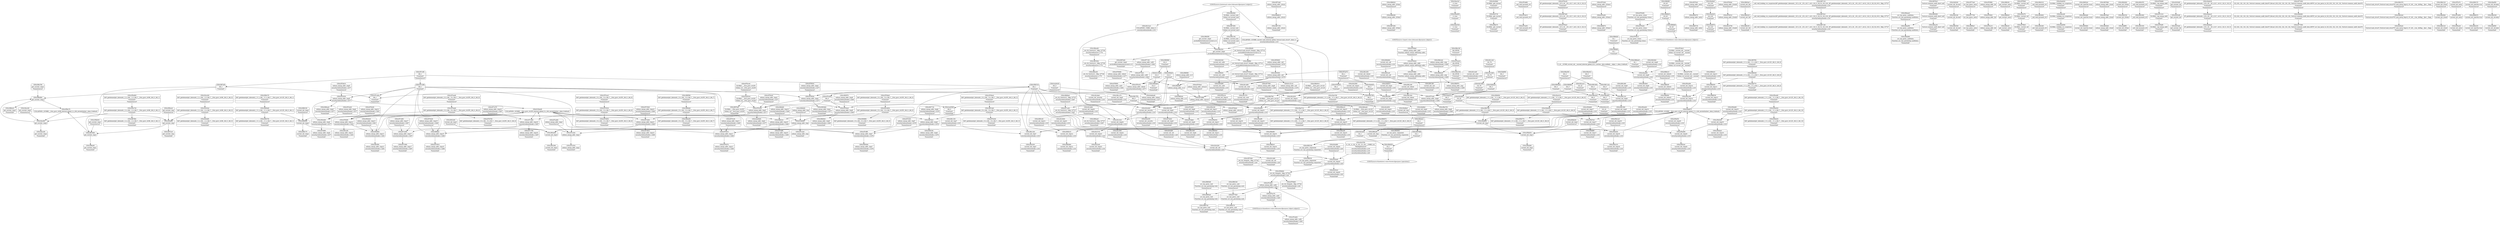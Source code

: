 digraph {
	CE0x3f88450 [shape=record,shape=Mrecord,label="{CE0x3f88450|current_sid:_tmp13|security/selinux/hooks.c,218}"]
	CE0x3f89100 [shape=record,shape=Mrecord,label="{CE0x3f89100|current_sid:_tmp2|*SummSource*}"]
	CE0x3f8f2c0 [shape=record,shape=Mrecord,label="{CE0x3f8f2c0|current_sid:_tmp16|security/selinux/hooks.c,218|*SummSink*}"]
	CE0x3f67150 [shape=record,shape=Mrecord,label="{CE0x3f67150|selinux_mmap_addr:_return|*SummSink*}"]
	CE0x3f5e310 [shape=record,shape=Mrecord,label="{CE0x3f5e310|current_sid:_tmp18|security/selinux/hooks.c,218|*SummSink*}"]
	CE0x3f68280 [shape=record,shape=Mrecord,label="{CE0x3f68280|selinux_mmap_addr:_if.then}"]
	CE0x3f56bb0 [shape=record,shape=Mrecord,label="{CE0x3f56bb0|_ret_i32_%tmp24,_!dbg_!27742|security/selinux/hooks.c,220}"]
	CE0x3a203c0 [shape=record,shape=Mrecord,label="{CE0x3a203c0|GLOBAL:___llvm_gcov_ctr255|Global_var:__llvm_gcov_ctr255}"]
	CE0x3f660e0 [shape=record,shape=Mrecord,label="{CE0x3f660e0|selinux_mmap_addr:_tmp9|security/selinux/hooks.c,3280|*SummSink*}"]
	CE0x3fae3c0 [shape=record,shape=Mrecord,label="{CE0x3fae3c0|i1_true|*Constant*|*SummSource*}"]
	CE0x3facc60 [shape=record,shape=Mrecord,label="{CE0x3facc60|get_current:_tmp2|*SummSource*}"]
	CE0x3f664f0 [shape=record,shape=Mrecord,label="{CE0x3f664f0|selinux_mmap_addr:_tmp10|security/selinux/hooks.c,3280|*SummSource*}"]
	CE0x3fc08b0 [shape=record,shape=Mrecord,label="{CE0x3fc08b0|GLOBAL:_get_current|*Constant*|*SummSource*}"]
	CE0x3f7c2a0 [shape=record,shape=Mrecord,label="{CE0x3f7c2a0|selinux_mmap_addr:_tmp|*SummSink*}"]
	CE0x3f79020 [shape=record,shape=Mrecord,label="{CE0x3f79020|selinux_mmap_addr:_addr|Function::selinux_mmap_addr&Arg::addr::}"]
	CE0x3f5bce0 [shape=record,shape=Mrecord,label="{CE0x3f5bce0|get_current:_tmp|*SummSource*}"]
	CE0x3f7e400 [shape=record,shape=Mrecord,label="{CE0x3f7e400|i64_0|*Constant*}"]
	CE0x3f790e0 [shape=record,shape=Mrecord,label="{CE0x3f790e0|selinux_mmap_addr:_addr|Function::selinux_mmap_addr&Arg::addr::|*SummSource*}"]
	CE0x3f805f0 [shape=record,shape=Mrecord,label="{CE0x3f805f0|get_current:_tmp4|./arch/x86/include/asm/current.h,14|*SummSource*}"]
	CE0x3f632d0 [shape=record,shape=Mrecord,label="{CE0x3f632d0|current_sid:_tmp3|*SummSource*}"]
	CE0x3f7ed60 [shape=record,shape=Mrecord,label="{CE0x3f7ed60|_call_void_mcount()_#3|*SummSource*}"]
	CE0x3f87400 [shape=record,shape=Mrecord,label="{CE0x3f87400|i8*_getelementptr_inbounds_(_25_x_i8_,_25_x_i8_*_.str3,_i32_0,_i32_0)|*Constant*}"]
	CE0x3f7bc80 [shape=record,shape=Mrecord,label="{CE0x3f7bc80|selinux_mmap_addr:_if.then1}"]
	CE0x3f705a0 [shape=record,shape=Mrecord,label="{CE0x3f705a0|selinux_mmap_addr:_retval.0|*SummSource*}"]
	CE0x3f86b60 [shape=record,shape=Mrecord,label="{CE0x3f86b60|i16_45|*Constant*|*SummSink*}"]
	CE0x3f60bd0 [shape=record,shape=Mrecord,label="{CE0x3f60bd0|i64*_getelementptr_inbounds_(_11_x_i64_,_11_x_i64_*___llvm_gcov_ctr125,_i64_0,_i64_1)|*Constant*}"]
	CE0x3f59370 [shape=record,shape=Mrecord,label="{CE0x3f59370|selinux_mmap_addr:_entry}"]
	CE0x3f73540 [shape=record,shape=Mrecord,label="{CE0x3f73540|selinux_mmap_addr:_tmp14|security/selinux/hooks.c,3286|*SummSource*}"]
	CE0x3faf8e0 [shape=record,shape=Mrecord,label="{CE0x3faf8e0|current_sid:_tmp4|security/selinux/hooks.c,218|*SummSink*}"]
	CE0x3f6ff90 [shape=record,shape=Mrecord,label="{CE0x3f6ff90|_ret_%struct.task_struct*_%tmp4,_!dbg_!27714|./arch/x86/include/asm/current.h,14}"]
	CE0x3f63c20 [shape=record,shape=Mrecord,label="{CE0x3f63c20|current_sid:_call|security/selinux/hooks.c,218}"]
	CE0x3fa8f00 [shape=record,shape=Mrecord,label="{CE0x3fa8f00|i64_3|*Constant*|*SummSource*}"]
	CE0x3f85db0 [shape=record,shape=Mrecord,label="{CE0x3f85db0|current_sid:_tmp12|security/selinux/hooks.c,218|*SummSink*}"]
	CE0x3f79a30 [shape=record,shape=Mrecord,label="{CE0x3f79a30|i8*_getelementptr_inbounds_(_25_x_i8_,_25_x_i8_*_.str3,_i32_0,_i32_0)|*Constant*|*SummSource*}"]
	CE0x3fad4e0 [shape=record,shape=Mrecord,label="{CE0x3fad4e0|i32_218|*Constant*|*SummSource*}"]
	CE0x3f7b320 [shape=record,shape=Mrecord,label="{CE0x3f7b320|selinux_mmap_addr:_tmp3|security/selinux/hooks.c,3277}"]
	CE0x3f5a180 [shape=record,shape=Mrecord,label="{CE0x3f5a180|current_sid:_tmp14|security/selinux/hooks.c,218}"]
	CE0x3f8b4c0 [shape=record,shape=Mrecord,label="{CE0x3f8b4c0|get_current:_tmp3|*SummSink*}"]
	CE0x3f765e0 [shape=record,shape=Mrecord,label="{CE0x3f765e0|selinux_mmap_addr:_if.end4|*SummSource*}"]
	CE0x3f7d330 [shape=record,shape=Mrecord,label="{CE0x3f7d330|selinux_mmap_addr:_tmp5|security/selinux/hooks.c,3277}"]
	CE0x3f5f630 [shape=record,shape=Mrecord,label="{CE0x3f5f630|current_sid:_call4|security/selinux/hooks.c,218}"]
	CE0x3f90780 [shape=record,shape=Mrecord,label="{CE0x3f90780|i64*_getelementptr_inbounds_(_11_x_i64_,_11_x_i64_*___llvm_gcov_ctr125,_i64_0,_i64_0)|*Constant*}"]
	CE0x3f7d410 [shape=record,shape=Mrecord,label="{CE0x3f7d410|selinux_mmap_addr:_tmp5|security/selinux/hooks.c,3277|*SummSource*}"]
	CE0x3f811a0 [shape=record,shape=Mrecord,label="{CE0x3f811a0|i64_5|*Constant*}"]
	CE0x3f7c4b0 [shape=record,shape=Mrecord,label="{CE0x3f7c4b0|i64_1|*Constant*|*SummSink*}"]
	CE0x3fb1040 [shape=record,shape=Mrecord,label="{CE0x3fb1040|current_sid:_tmp6|security/selinux/hooks.c,218|*SummSink*}"]
	CE0x3f69220 [shape=record,shape=Mrecord,label="{CE0x3f69220|current_sid:_bb}"]
	CE0x3faf810 [shape=record,shape=Mrecord,label="{CE0x3faf810|current_sid:_tmp4|security/selinux/hooks.c,218|*SummSource*}"]
	CE0x3f870c0 [shape=record,shape=Mrecord,label="{CE0x3f870c0|_call_void_lockdep_rcu_suspicious(i8*_getelementptr_inbounds_(_25_x_i8_,_25_x_i8_*_.str3,_i32_0,_i32_0),_i32_218,_i8*_getelementptr_inbounds_(_45_x_i8_,_45_x_i8_*_.str12,_i32_0,_i32_0))_#10,_!dbg_!27727|security/selinux/hooks.c,218}"]
	CE0x3f859a0 [shape=record,shape=Mrecord,label="{CE0x3f859a0|current_sid:_tmp11|security/selinux/hooks.c,218|*SummSink*}"]
	CE0x3fabe40 [shape=record,shape=Mrecord,label="{CE0x3fabe40|i64*_getelementptr_inbounds_(_11_x_i64_,_11_x_i64_*___llvm_gcov_ctr125,_i64_0,_i64_9)|*Constant*}"]
	CE0x3f689a0 [shape=record,shape=Mrecord,label="{CE0x3f689a0|_ret_i32_%retval.0,_!dbg_!27727|security/selinux/hooks.c,3287|*SummSource*}"]
	CE0x3f7f160 [shape=record,shape=Mrecord,label="{CE0x3f7f160|selinux_mmap_addr:_tmp7|security/selinux/hooks.c,3278|*SummSource*}"]
	CE0x3f849a0 [shape=record,shape=Mrecord,label="{CE0x3f849a0|current_sid:_tmp15|security/selinux/hooks.c,218}"]
	CE0x3f5eba0 [shape=record,shape=Mrecord,label="{CE0x3f5eba0|current_sid:_tmp19|security/selinux/hooks.c,218|*SummSink*}"]
	CE0x3fb07b0 [shape=record,shape=Mrecord,label="{CE0x3fb07b0|GLOBAL:___llvm_gcov_ctr125|Global_var:__llvm_gcov_ctr125}"]
	CE0x3f75340 [shape=record,shape=Mrecord,label="{CE0x3f75340|selinux_mmap_addr:_if.then1|*SummSource*}"]
	CE0x3f63e00 [shape=record,shape=Mrecord,label="{CE0x3f63e00|current_sid:_tmp3}"]
	CE0x5c152b0 [shape=record,shape=Mrecord,label="{CE0x5c152b0|i32_0|*Constant*}"]
	CE0x3f8ad50 [shape=record,shape=Mrecord,label="{CE0x3f8ad50|avc_has_perm:_auditdata|Function::avc_has_perm&Arg::auditdata::}"]
	CE0x3faf240 [shape=record,shape=Mrecord,label="{CE0x3faf240|current_sid:_do.end|*SummSource*}"]
	CE0x3f8abb0 [shape=record,shape=Mrecord,label="{CE0x3f8abb0|avc_has_perm:_auditdata|Function::avc_has_perm&Arg::auditdata::|*SummSink*}"]
	CE0x3f8f9a0 [shape=record,shape=Mrecord,label="{CE0x3f8f9a0|avc_has_perm:_entry|*SummSink*}"]
	CE0x3f60c70 [shape=record,shape=Mrecord,label="{CE0x3f60c70|i64*_getelementptr_inbounds_(_11_x_i64_,_11_x_i64_*___llvm_gcov_ctr125,_i64_0,_i64_1)|*Constant*|*SummSource*}"]
	CE0x3fb11b0 [shape=record,shape=Mrecord,label="{CE0x3fb11b0|current_sid:_tmp7|security/selinux/hooks.c,218}"]
	CE0x3f7bc10 [shape=record,shape=Mrecord,label="{CE0x3f7bc10|selinux_mmap_addr:_bb|*SummSink*}"]
	CE0x3f6fc00 [shape=record,shape=Mrecord,label="{CE0x3f6fc00|get_current:_entry|*SummSource*}"]
	CE0x3f7d0f0 [shape=record,shape=Mrecord,label="{CE0x3f7d0f0|selinux_mmap_addr:_tmp4|security/selinux/hooks.c,3277|*SummSink*}"]
	CE0x3f5cf70 [shape=record,shape=Mrecord,label="{CE0x3f5cf70|GLOBAL:_current_sid|*Constant*}"]
	CE0x3fc37c0 [shape=record,shape=Mrecord,label="{CE0x3fc37c0|current_sid:_tmp23|security/selinux/hooks.c,218}"]
	CE0x3fc2d20 [shape=record,shape=Mrecord,label="{CE0x3fc2d20|current_sid:_security|security/selinux/hooks.c,218}"]
	CE0x3fc0490 [shape=record,shape=Mrecord,label="{CE0x3fc0490|current_sid:_call4|security/selinux/hooks.c,218|*SummSink*}"]
	CE0x3fac010 [shape=record,shape=Mrecord,label="{CE0x3fac010|i64*_getelementptr_inbounds_(_11_x_i64_,_11_x_i64_*___llvm_gcov_ctr125,_i64_0,_i64_9)|*Constant*|*SummSource*}"]
	CE0x3f84a10 [shape=record,shape=Mrecord,label="{CE0x3f84a10|current_sid:_tmp15|security/selinux/hooks.c,218|*SummSource*}"]
	CE0x3f73980 [shape=record,shape=Mrecord,label="{CE0x3f73980|selinux_mmap_addr:_retval.0}"]
	CE0x3f620b0 [shape=record,shape=Mrecord,label="{CE0x3f620b0|GLOBAL:_current_task|Global_var:current_task|*SummSource*}"]
	CE0x3fab0d0 [shape=record,shape=Mrecord,label="{CE0x3fab0d0|0:_i8,_:_GCMR_current_sid.__warned_internal_global_i8_0,_section_.data.unlikely_,_align_1:_elem_0:default:}"]
	CE0x3f86740 [shape=record,shape=Mrecord,label="{CE0x3f86740|avc_has_perm:_tsid|Function::avc_has_perm&Arg::tsid::|*SummSink*}"]
	CE0x3f871d0 [shape=record,shape=Mrecord,label="{CE0x3f871d0|_call_void_lockdep_rcu_suspicious(i8*_getelementptr_inbounds_(_25_x_i8_,_25_x_i8_*_.str3,_i32_0,_i32_0),_i32_218,_i8*_getelementptr_inbounds_(_45_x_i8_,_45_x_i8_*_.str12,_i32_0,_i32_0))_#10,_!dbg_!27727|security/selinux/hooks.c,218|*SummSink*}"]
	CE0x3f7c3f0 [shape=record,shape=Mrecord,label="{CE0x3f7c3f0|i64_1|*Constant*|*SummSource*}"]
	CE0x3f90850 [shape=record,shape=Mrecord,label="{CE0x3f90850|i64*_getelementptr_inbounds_(_11_x_i64_,_11_x_i64_*___llvm_gcov_ctr125,_i64_0,_i64_0)|*Constant*|*SummSource*}"]
	CE0x3fc4200 [shape=record,shape=Mrecord,label="{CE0x3fc4200|current_sid:_sid|security/selinux/hooks.c,220}"]
	CE0x3f67af0 [shape=record,shape=Mrecord,label="{CE0x3f67af0|i64_1|*Constant*}"]
	CE0x3f643d0 [shape=record,shape=Mrecord,label="{CE0x3f643d0|_call_void_mcount()_#3|*SummSink*}"]
	CE0x3f76760 [shape=record,shape=Mrecord,label="{CE0x3f76760|i64*_getelementptr_inbounds_(_9_x_i64_,_9_x_i64_*___llvm_gcov_ctr255,_i64_0,_i64_6)|*Constant*|*SummSink*}"]
	CE0x3fc22b0 [shape=record,shape=Mrecord,label="{CE0x3fc22b0|COLLAPSED:_GCMRE_current_task_external_global_%struct.task_struct*:_elem_0::|security/selinux/hooks.c,218}"]
	CE0x3fc2a10 [shape=record,shape=Mrecord,label="{CE0x3fc2a10|i32_22|*Constant*|*SummSource*}"]
	CE0x3facef0 [shape=record,shape=Mrecord,label="{CE0x3facef0|GLOBAL:_lockdep_rcu_suspicious|*Constant*}"]
	CE0x3f7ee00 [shape=record,shape=Mrecord,label="{CE0x3f7ee00|_call_void_mcount()_#3|*SummSink*}"]
	CE0x3f78b30 [shape=record,shape=Mrecord,label="{CE0x3f78b30|i64_2|*Constant*}"]
	CE0x3f604d0 [shape=record,shape=Mrecord,label="{CE0x3f604d0|current_sid:_land.lhs.true2}"]
	CE0x3f5e830 [shape=record,shape=Mrecord,label="{CE0x3f5e830|i64*_getelementptr_inbounds_(_11_x_i64_,_11_x_i64_*___llvm_gcov_ctr125,_i64_0,_i64_10)|*Constant*}"]
	CE0x3f5ccd0 [shape=record,shape=Mrecord,label="{CE0x3f5ccd0|selinux_mmap_addr:_tmp12|security/selinux/hooks.c,3281|*SummSink*}"]
	CE0x3fc2560 [shape=record,shape=Mrecord,label="{CE0x3fc2560|current_sid:_tmp21|security/selinux/hooks.c,218|*SummSource*}"]
	CE0x3f71400 [shape=record,shape=Mrecord,label="{CE0x3f71400|selinux_mmap_addr:_tmp16|security/selinux/hooks.c,3287}"]
	CE0x3fb3840 [shape=record,shape=Mrecord,label="{CE0x3fb3840|current_sid:_tmp8|security/selinux/hooks.c,218|*SummSource*}"]
	CE0x3f6fa70 [shape=record,shape=Mrecord,label="{CE0x3f6fa70|GLOBAL:_get_current|*Constant*|*SummSink*}"]
	CE0x3f6ec40 [shape=record,shape=Mrecord,label="{CE0x3f6ec40|_ret_i32_%retval.0,_!dbg_!27728|security/selinux/avc.c,775|*SummSink*}"]
	CE0x3fc50c0 [shape=record,shape=Mrecord,label="{CE0x3fc50c0|current_sid:_tmp24|security/selinux/hooks.c,220|*SummSink*}"]
	CE0x3f55500 [shape=record,shape=Mrecord,label="{CE0x3f55500|selinux_mmap_addr:_call|security/selinux/hooks.c,3276}"]
	CE0x3fc4bf0 [shape=record,shape=Mrecord,label="{CE0x3fc4bf0|i64*_getelementptr_inbounds_(_2_x_i64_,_2_x_i64_*___llvm_gcov_ctr98,_i64_0,_i64_0)|*Constant*|*SummSink*}"]
	CE0x3f603b0 [shape=record,shape=Mrecord,label="{CE0x3f603b0|current_sid:_do.end|*SummSink*}"]
	CE0x5616790 [shape=record,shape=Mrecord,label="{CE0x5616790|selinux_mmap_addr:_if.end4|*SummSink*}"]
	CE0x3fb1900 [shape=record,shape=Mrecord,label="{CE0x3fb1900|current_sid:_tmp5|security/selinux/hooks.c,218}"]
	CE0x3fad090 [shape=record,shape=Mrecord,label="{CE0x3fad090|GLOBAL:_lockdep_rcu_suspicious|*Constant*|*SummSink*}"]
	CE0x3f678e0 [shape=record,shape=Mrecord,label="{CE0x3f678e0|selinux_mmap_addr:_if.end}"]
	CE0x3f6a9f0 [shape=record,shape=Mrecord,label="{CE0x3f6a9f0|i64_5|*Constant*|*SummSink*}"]
	CE0x3f85b10 [shape=record,shape=Mrecord,label="{CE0x3f85b10|current_sid:_tmp12|security/selinux/hooks.c,218}"]
	CE0x3f87b40 [shape=record,shape=Mrecord,label="{CE0x3f87b40|get_current:_tmp4|./arch/x86/include/asm/current.h,14|*SummSink*}"]
	CE0x3f62530 [shape=record,shape=Mrecord,label="{CE0x3f62530|current_sid:_if.then}"]
	CE0x3f605a0 [shape=record,shape=Mrecord,label="{CE0x3f605a0|current_sid:_land.lhs.true2|*SummSource*}"]
	CE0x3f84a80 [shape=record,shape=Mrecord,label="{CE0x3f84a80|current_sid:_tmp15|security/selinux/hooks.c,218|*SummSink*}"]
	CE0x3f864a0 [shape=record,shape=Mrecord,label="{CE0x3f864a0|avc_has_perm:_tsid|Function::avc_has_perm&Arg::tsid::}"]
	CE0x3f6a750 [shape=record,shape=Mrecord,label="{CE0x3f6a750|selinux_mmap_addr:_tmp8|security/selinux/hooks.c,3280|*SummSink*}"]
	CE0x3f87680 [shape=record,shape=Mrecord,label="{CE0x3f87680|i32_1|*Constant*}"]
	CE0x3f884c0 [shape=record,shape=Mrecord,label="{CE0x3f884c0|current_sid:_tmp13|security/selinux/hooks.c,218|*SummSource*}"]
	CE0x3f78c30 [shape=record,shape=Mrecord,label="{CE0x3f78c30|selinux_mmap_addr:_tobool|security/selinux/hooks.c,3277}"]
	CE0x3f865d0 [shape=record,shape=Mrecord,label="{CE0x3f865d0|avc_has_perm:_tsid|Function::avc_has_perm&Arg::tsid::|*SummSource*}"]
	CE0x3f71780 [shape=record,shape=Mrecord,label="{CE0x3f71780|selinux_mmap_addr:_tmp16|security/selinux/hooks.c,3287|*SummSink*}"]
	CE0x3f61870 [shape=record,shape=Mrecord,label="{CE0x3f61870|_call_void_mcount()_#3|*SummSource*}"]
	CE0x3f79290 [shape=record,shape=Mrecord,label="{CE0x3f79290|avc_has_perm:_tclass|Function::avc_has_perm&Arg::tclass::|*SummSource*}"]
	CE0x3f77920 [shape=record,shape=Mrecord,label="{CE0x3f77920|avc_has_perm:_ssid|Function::avc_has_perm&Arg::ssid::}"]
	CE0x3f79b10 [shape=record,shape=Mrecord,label="{CE0x3f79b10|avc_has_perm:_tclass|Function::avc_has_perm&Arg::tclass::|*SummSink*}"]
	CE0x3f729e0 [shape=record,shape=Mrecord,label="{CE0x3f729e0|current_sid:_tmp5|security/selinux/hooks.c,218|*SummSink*}"]
	CE0x3f78ef0 [shape=record,shape=Mrecord,label="{CE0x3f78ef0|GLOBAL:_cap_mmap_addr|*Constant*|*SummSink*}"]
	CE0x3fc1dd0 [shape=record,shape=Mrecord,label="{CE0x3fc1dd0|current_sid:_sid|security/selinux/hooks.c,220|*SummSink*}"]
	CE0x3f70220 [shape=record,shape=Mrecord,label="{CE0x3f70220|selinux_mmap_addr:_tmp15|security/selinux/hooks.c,3286|*SummSource*}"]
	CE0x3f8a520 [shape=record,shape=Mrecord,label="{CE0x3f8a520|get_current:_tmp4|./arch/x86/include/asm/current.h,14}"]
	CE0x3f5d0b0 [shape=record,shape=Mrecord,label="{CE0x3f5d0b0|selinux_mmap_addr:_tmp13|security/selinux/hooks.c,3281}"]
	CE0x3f5b050 [shape=record,shape=Mrecord,label="{CE0x3f5b050|current_sid:_tmp11|security/selinux/hooks.c,218}"]
	CE0x3fc52d0 [shape=record,shape=Mrecord,label="{CE0x3fc52d0|get_current:_bb}"]
	CE0x3f71b90 [shape=record,shape=Mrecord,label="{CE0x3f71b90|selinux_mmap_addr:_tmp17|security/selinux/hooks.c,3287}"]
	CE0x533ba00 [shape=record,shape=Mrecord,label="{CE0x533ba00|COLLAPSED:_GCMRE___llvm_gcov_ctr255_internal_global_9_x_i64_zeroinitializer:_elem_0:default:}"]
	"CONST[source:2(external),value:2(dynamic)][purpose:{subject}]"
	CE0x3f5c030 [shape=record,shape=Mrecord,label="{CE0x3f5c030|current_sid:_tmp7|security/selinux/hooks.c,218|*SummSink*}"]
	CE0x3f76510 [shape=record,shape=Mrecord,label="{CE0x3f76510|selinux_mmap_addr:_if.end4}"]
	CE0x3fca240 [shape=record,shape=Mrecord,label="{CE0x3fca240|i64*_getelementptr_inbounds_(_2_x_i64_,_2_x_i64_*___llvm_gcov_ctr98,_i64_0,_i64_0)|*Constant*|*SummSource*}"]
	CE0x3f89f40 [shape=record,shape=Mrecord,label="{CE0x3f89f40|current_sid:_tobool1|security/selinux/hooks.c,218|*SummSink*}"]
	CE0x3f7a480 [shape=record,shape=Mrecord,label="{CE0x3f7a480|selinux_mmap_addr:_tmp1|*SummSource*}"]
	CE0x3fc0320 [shape=record,shape=Mrecord,label="{CE0x3fc0320|current_sid:_call4|security/selinux/hooks.c,218|*SummSource*}"]
	CE0x3f7a9c0 [shape=record,shape=Mrecord,label="{CE0x3f7a9c0|selinux_mmap_addr:_call2|security/selinux/hooks.c,3281}"]
	CE0x3f6a050 [shape=record,shape=Mrecord,label="{CE0x3f6a050|i64_4|*Constant*|*SummSource*}"]
	CE0x3f6e6b0 [shape=record,shape=Mrecord,label="{CE0x3f6e6b0|get_current:_tmp3}"]
	CE0x3fc1ed0 [shape=record,shape=Mrecord,label="{CE0x3fc1ed0|current_sid:_cred|security/selinux/hooks.c,218|*SummSource*}"]
	CE0x3f85090 [shape=record,shape=Mrecord,label="{CE0x3f85090|%struct.common_audit_data*_null|*Constant*}"]
	CE0x3f72d30 [shape=record,shape=Mrecord,label="{CE0x3f72d30|current_sid:_tmp6|security/selinux/hooks.c,218|*SummSource*}"]
	CE0x3f81310 [shape=record,shape=Mrecord,label="{CE0x3f81310|current_sid:_tmp9|security/selinux/hooks.c,218}"]
	CE0x3f87850 [shape=record,shape=Mrecord,label="{CE0x3f87850|_ret_i32_%retval.0,_!dbg_!27728|security/selinux/avc.c,775}"]
	CE0x3fc1b60 [shape=record,shape=Mrecord,label="{CE0x3fc1b60|i32_78|*Constant*}"]
	CE0x3f736c0 [shape=record,shape=Mrecord,label="{CE0x3f736c0|selinux_mmap_addr:_tmp14|security/selinux/hooks.c,3286|*SummSink*}"]
	CE0x3fabb30 [shape=record,shape=Mrecord,label="{CE0x3fabb30|i8*_getelementptr_inbounds_(_45_x_i8_,_45_x_i8_*_.str12,_i32_0,_i32_0)|*Constant*|*SummSource*}"]
	CE0x3f869f0 [shape=record,shape=Mrecord,label="{CE0x3f869f0|i16_45|*Constant*|*SummSource*}"]
	CE0x3f7e610 [shape=record,shape=Mrecord,label="{CE0x3f7e610|_call_void_mcount()_#3}"]
	CE0x3f5d770 [shape=record,shape=Mrecord,label="{CE0x3f5d770|i64*_getelementptr_inbounds_(_11_x_i64_,_11_x_i64_*___llvm_gcov_ctr125,_i64_0,_i64_9)|*Constant*|*SummSink*}"]
	CE0x3f706e0 [shape=record,shape=Mrecord,label="{CE0x3f706e0|selinux_mmap_addr:_retval.0|*SummSink*}"]
	CE0x3f80a50 [shape=record,shape=Mrecord,label="{CE0x3f80a50|current_sid:_tmp|*SummSink*}"]
	CE0x3fb39e0 [shape=record,shape=Mrecord,label="{CE0x3fb39e0|current_sid:_tmp8|security/selinux/hooks.c,218|*SummSink*}"]
	CE0x3f63600 [shape=record,shape=Mrecord,label="{CE0x3f63600|_call_void_mcount()_#3}"]
	CE0x3f5e1a0 [shape=record,shape=Mrecord,label="{CE0x3f5e1a0|current_sid:_tmp18|security/selinux/hooks.c,218|*SummSource*}"]
	CE0x3f75120 [shape=record,shape=Mrecord,label="{CE0x3f75120|selinux_mmap_addr:_tmp11|security/selinux/hooks.c,3280|*SummSource*}"]
	CE0x3fa9010 [shape=record,shape=Mrecord,label="{CE0x3fa9010|i64_3|*Constant*|*SummSink*}"]
	CE0x3fc3ee0 [shape=record,shape=Mrecord,label="{CE0x3fc3ee0|i32_1|*Constant*}"]
	CE0x3fc3ce0 [shape=record,shape=Mrecord,label="{CE0x3fc3ce0|current_sid:_tmp23|security/selinux/hooks.c,218|*SummSink*}"]
	CE0x3f5a650 [shape=record,shape=Mrecord,label="{CE0x3f5a650|i1_true|*Constant*}"]
	CE0x3a20560 [shape=record,shape=Mrecord,label="{CE0x3a20560|i64_0|*Constant*|*SummSink*}"]
	CE0x3f693e0 [shape=record,shape=Mrecord,label="{CE0x3f693e0|current_sid:_bb|*SummSource*}"]
	"CONST[source:0(mediator),value:2(dynamic)][purpose:{object,subject}]"
	CE0x3fb17f0 [shape=record,shape=Mrecord,label="{CE0x3fb17f0|i64_0|*Constant*}"]
	CE0x3f70850 [shape=record,shape=Mrecord,label="{CE0x3f70850|i64*_getelementptr_inbounds_(_9_x_i64_,_9_x_i64_*___llvm_gcov_ctr255,_i64_0,_i64_8)|*Constant*|*SummSink*}"]
	CE0x3f82fd0 [shape=record,shape=Mrecord,label="{CE0x3f82fd0|i32_(i32,_i32,_i16,_i32,_%struct.common_audit_data*)*_bitcast_(i32_(i32,_i32,_i16,_i32,_%struct.common_audit_data.495*)*_avc_has_perm_to_i32_(i32,_i32,_i16,_i32,_%struct.common_audit_data*)*)|*Constant*}"]
	CE0x3f6e780 [shape=record,shape=Mrecord,label="{CE0x3f6e780|get_current:_tmp3|*SummSource*}"]
	CE0x3f8f150 [shape=record,shape=Mrecord,label="{CE0x3f8f150|current_sid:_tmp16|security/selinux/hooks.c,218|*SummSource*}"]
	CE0x3f6e9f0 [shape=record,shape=Mrecord,label="{CE0x3f6e9f0|selinux_mmap_addr:_rc.0}"]
	CE0x3f72bb0 [shape=record,shape=Mrecord,label="{CE0x3f72bb0|current_sid:_tmp6|security/selinux/hooks.c,218}"]
	CE0x3f78d90 [shape=record,shape=Mrecord,label="{CE0x3f78d90|GLOBAL:_cap_mmap_addr|*Constant*|*SummSource*}"]
	CE0x3f8fc50 [shape=record,shape=Mrecord,label="{CE0x3f8fc50|avc_has_perm:_requested|Function::avc_has_perm&Arg::requested::|*SummSink*}"]
	CE0x3f622e0 [shape=record,shape=Mrecord,label="{CE0x3f622e0|%struct.task_struct*_(%struct.task_struct**)*_asm_movq_%gs:$_1:P_,$0_,_r,im,_dirflag_,_fpsr_,_flags_}"]
	CE0x3f6e3a0 [shape=record,shape=Mrecord,label="{CE0x3f6e3a0|selinux_mmap_addr:_cmp|security/selinux/hooks.c,3280|*SummSource*}"]
	CE0x3f71470 [shape=record,shape=Mrecord,label="{CE0x3f71470|selinux_mmap_addr:_tmp16|security/selinux/hooks.c,3287|*SummSource*}"]
	CE0x3facbf0 [shape=record,shape=Mrecord,label="{CE0x3facbf0|get_current:_tmp2}"]
	CE0x3a206d0 [shape=record,shape=Mrecord,label="{CE0x3a206d0|selinux_mmap_addr:_tmp3|security/selinux/hooks.c,3277|*SummSink*}"]
	CE0x3f5cf00 [shape=record,shape=Mrecord,label="{CE0x3f5cf00|selinux_mmap_addr:_tmp13|security/selinux/hooks.c,3281|*SummSink*}"]
	CE0x3fb01e0 [shape=record,shape=Mrecord,label="{CE0x3fb01e0|current_sid:_if.end|*SummSink*}"]
	CE0x3f7a950 [shape=record,shape=Mrecord,label="{CE0x3f7a950|current_sid:_entry}"]
	CE0x3f6e100 [shape=record,shape=Mrecord,label="{CE0x3f6e100|i64_65536|*Constant*|*SummSource*}"]
	CE0x3858fd0 [shape=record,shape=Mrecord,label="{CE0x3858fd0|i64*_getelementptr_inbounds_(_9_x_i64_,_9_x_i64_*___llvm_gcov_ctr255,_i64_0,_i64_0)|*Constant*|*SummSink*}"]
	CE0x3fb00b0 [shape=record,shape=Mrecord,label="{CE0x3fb00b0|current_sid:_if.end}"]
	CE0x3fc3940 [shape=record,shape=Mrecord,label="{CE0x3fc3940|current_sid:_tmp23|security/selinux/hooks.c,218|*SummSource*}"]
	CE0x3faf1d0 [shape=record,shape=Mrecord,label="{CE0x3faf1d0|current_sid:_do.end}"]
	CE0x3f7e470 [shape=record,shape=Mrecord,label="{CE0x3f7e470|i64_2|*Constant*|*SummSource*}"]
	CE0x3f5acc0 [shape=record,shape=Mrecord,label="{CE0x3f5acc0|current_sid:_tmp10|security/selinux/hooks.c,218|*SummSource*}"]
	CE0x3f68c50 [shape=record,shape=Mrecord,label="{CE0x3f68c50|current_sid:_bb|*SummSink*}"]
	CE0x3f747f0 [shape=record,shape=Mrecord,label="{CE0x3f747f0|GLOBAL:_current_sid.__warned|Global_var:current_sid.__warned|*SummSink*}"]
	CE0x3f5a730 [shape=record,shape=Mrecord,label="{CE0x3f5a730|i64*_getelementptr_inbounds_(_2_x_i64_,_2_x_i64_*___llvm_gcov_ctr98,_i64_0,_i64_1)|*Constant*}"]
	CE0x3f5a2b0 [shape=record,shape=Mrecord,label="{CE0x3f5a2b0|current_sid:_tmp14|security/selinux/hooks.c,218|*SummSource*}"]
	CE0x5c151c0 [shape=record,shape=Mrecord,label="{CE0x5c151c0|selinux_mmap_addr:_call|security/selinux/hooks.c,3276|*SummSink*}"]
	CE0x3f6f4d0 [shape=record,shape=Mrecord,label="{CE0x3f6f4d0|i64*_getelementptr_inbounds_(_9_x_i64_,_9_x_i64_*___llvm_gcov_ctr255,_i64_0,_i64_7)|*Constant*}"]
	CE0x3fae7d0 [shape=record,shape=Mrecord,label="{CE0x3fae7d0|i64*_getelementptr_inbounds_(_11_x_i64_,_11_x_i64_*___llvm_gcov_ctr125,_i64_0,_i64_8)|*Constant*|*SummSource*}"]
	CE0x3f6d730 [shape=record,shape=Mrecord,label="{CE0x3f6d730|selinux_mmap_addr:_entry|*SummSink*}"]
	CE0x3f606b0 [shape=record,shape=Mrecord,label="{CE0x3f606b0|current_sid:_land.lhs.true2|*SummSink*}"]
	CE0x3fc28e0 [shape=record,shape=Mrecord,label="{CE0x3fc28e0|i32_22|*Constant*}"]
	CE0x3fadb00 [shape=record,shape=Mrecord,label="{CE0x3fadb00|current_sid:_tmp}"]
	CE0x3f6fef0 [shape=record,shape=Mrecord,label="{CE0x3f6fef0|_ret_%struct.task_struct*_%tmp4,_!dbg_!27714|./arch/x86/include/asm/current.h,14|*SummSource*}"]
	CE0x3f7b4a0 [shape=record,shape=Mrecord,label="{CE0x3f7b4a0|selinux_mmap_addr:_tmp3|security/selinux/hooks.c,3277|*SummSource*}"]
	CE0x3f77590 [shape=record,shape=Mrecord,label="{CE0x3f77590|i32_(i32,_i32,_i16,_i32,_%struct.common_audit_data*)*_bitcast_(i32_(i32,_i32,_i16,_i32,_%struct.common_audit_data.495*)*_avc_has_perm_to_i32_(i32,_i32,_i16,_i32,_%struct.common_audit_data*)*)|*Constant*|*SummSink*}"]
	CE0x3f76bf0 [shape=record,shape=Mrecord,label="{CE0x3f76bf0|selinux_mmap_addr:_tmp12|security/selinux/hooks.c,3281}"]
	CE0x3f65f70 [shape=record,shape=Mrecord,label="{CE0x3f65f70|selinux_mmap_addr:_tmp9|security/selinux/hooks.c,3280|*SummSource*}"]
	CE0x3f56a20 [shape=record,shape=Mrecord,label="{CE0x3f56a20|current_sid:_entry|*SummSink*}"]
	CE0x3f89170 [shape=record,shape=Mrecord,label="{CE0x3f89170|current_sid:_tmp2|*SummSink*}"]
	CE0x3fa8e20 [shape=record,shape=Mrecord,label="{CE0x3fa8e20|i64_3|*Constant*}"]
	CE0x3f62600 [shape=record,shape=Mrecord,label="{CE0x3f62600|current_sid:_if.then|*SummSource*}"]
	CE0x5edba80 [shape=record,shape=Mrecord,label="{CE0x5edba80|selinux_mmap_addr:_tobool|security/selinux/hooks.c,3277|*SummSink*}"]
	CE0x3f7f850 [shape=record,shape=Mrecord,label="{CE0x3f7f850|selinux_mmap_addr:_call3|security/selinux/hooks.c,3282|*SummSink*}"]
	CE0x3f86ee0 [shape=record,shape=Mrecord,label="{CE0x3f86ee0|i8_1|*Constant*|*SummSink*}"]
	CE0x3f583b0 [shape=record,shape=Mrecord,label="{CE0x3f583b0|selinux_mmap_addr:_tmp7|security/selinux/hooks.c,3278|*SummSink*}"]
	CE0x3f773e0 [shape=record,shape=Mrecord,label="{CE0x3f773e0|avc_has_perm:_entry|*SummSource*}"]
	CE0x3fc45a0 [shape=record,shape=Mrecord,label="{CE0x3fc45a0|i64*_getelementptr_inbounds_(_2_x_i64_,_2_x_i64_*___llvm_gcov_ctr98,_i64_0,_i64_0)|*Constant*}"]
	CE0x3f8efd0 [shape=record,shape=Mrecord,label="{CE0x3f8efd0|current_sid:_tmp16|security/selinux/hooks.c,218}"]
	CE0x3fc1c40 [shape=record,shape=Mrecord,label="{CE0x3fc1c40|i32_78|*Constant*|*SummSource*}"]
	CE0x3f65b70 [shape=record,shape=Mrecord,label="{CE0x3f65b70|current_sid:_land.lhs.true}"]
	CE0x3f7a3e0 [shape=record,shape=Mrecord,label="{CE0x3f7a3e0|selinux_mmap_addr:_tmp1}"]
	CE0x3f76340 [shape=record,shape=Mrecord,label="{CE0x3f76340|i64*_getelementptr_inbounds_(_9_x_i64_,_9_x_i64_*___llvm_gcov_ctr255,_i64_0,_i64_3)|*Constant*|*SummSink*}"]
	CE0x3f5d220 [shape=record,shape=Mrecord,label="{CE0x3f5d220|selinux_mmap_addr:_tmp13|security/selinux/hooks.c,3281|*SummSource*}"]
	CE0x3f5b830 [shape=record,shape=Mrecord,label="{CE0x3f5b830|current_sid:_tmp1}"]
	CE0x3f90b90 [shape=record,shape=Mrecord,label="{CE0x3f90b90|selinux_mmap_addr:_tmp|*SummSource*}"]
	CE0x3f76c60 [shape=record,shape=Mrecord,label="{CE0x3f76c60|selinux_mmap_addr:_tmp12|security/selinux/hooks.c,3281|*SummSource*}"]
	CE0x3fc54e0 [shape=record,shape=Mrecord,label="{CE0x3fc54e0|get_current:_bb|*SummSink*}"]
	CE0x3f7bab0 [shape=record,shape=Mrecord,label="{CE0x3f7bab0|i64*_getelementptr_inbounds_(_9_x_i64_,_9_x_i64_*___llvm_gcov_ctr255,_i64_0,_i64_6)|*Constant*}"]
	CE0x3f73910 [shape=record,shape=Mrecord,label="{CE0x3f73910|selinux_mmap_addr:_tmp15|security/selinux/hooks.c,3286|*SummSink*}"]
	CE0x3f71a00 [shape=record,shape=Mrecord,label="{CE0x3f71a00|_ret_i32_%retval.0,_!dbg_!27727|security/selinux/hooks.c,3287}"]
	CE0x3f646b0 [shape=record,shape=Mrecord,label="{CE0x3f646b0|current_sid:_call|security/selinux/hooks.c,218|*SummSource*}"]
	CE0x3f5ab40 [shape=record,shape=Mrecord,label="{CE0x3f5ab40|current_sid:_tmp10|security/selinux/hooks.c,218}"]
	CE0x3f7a520 [shape=record,shape=Mrecord,label="{CE0x3f7a520|selinux_mmap_addr:_tmp1|*SummSink*}"]
	CE0x3f5db80 [shape=record,shape=Mrecord,label="{CE0x3f5db80|current_sid:_tmp17|security/selinux/hooks.c,218|*SummSource*}"]
	CE0x3f87ab0 [shape=record,shape=Mrecord,label="{CE0x3f87ab0|i64*_getelementptr_inbounds_(_9_x_i64_,_9_x_i64_*___llvm_gcov_ctr255,_i64_0,_i64_3)|*Constant*}"]
	CE0x3f734d0 [shape=record,shape=Mrecord,label="{CE0x3f734d0|selinux_mmap_addr:_tmp14|security/selinux/hooks.c,3286}"]
	CE0x3f69ab0 [shape=record,shape=Mrecord,label="{CE0x3f69ab0|i32_0|*Constant*|*SummSink*}"]
	CE0x3f88530 [shape=record,shape=Mrecord,label="{CE0x3f88530|current_sid:_tmp13|security/selinux/hooks.c,218|*SummSink*}"]
	CE0x3f5de80 [shape=record,shape=Mrecord,label="{CE0x3f5de80|current_sid:_tmp19|security/selinux/hooks.c,218|*SummSource*}"]
	CE0x3f86d20 [shape=record,shape=Mrecord,label="{CE0x3f86d20|i8_1|*Constant*|*SummSource*}"]
	CE0x3f663c0 [shape=record,shape=Mrecord,label="{CE0x3f663c0|selinux_mmap_addr:_tmp10|security/selinux/hooks.c,3280}"]
	CE0x3f69fe0 [shape=record,shape=Mrecord,label="{CE0x3f69fe0|i64_5|*Constant*}"]
	CE0x3f66aa0 [shape=record,shape=Mrecord,label="{CE0x3f66aa0|selinux_mmap_addr:_tmp5|security/selinux/hooks.c,3277|*SummSink*}"]
	CE0x3f78270 [shape=record,shape=Mrecord,label="{CE0x3f78270|selinux_mmap_addr:_tmp11|security/selinux/hooks.c,3280|*SummSink*}"]
	CE0x3f7ac70 [shape=record,shape=Mrecord,label="{CE0x3f7ac70|selinux_mmap_addr:_call2|security/selinux/hooks.c,3281|*SummSink*}"]
	CE0x3f81560 [shape=record,shape=Mrecord,label="{CE0x3f81560|current_sid:_tmp9|security/selinux/hooks.c,218|*SummSink*}"]
	CE0x3fc1f70 [shape=record,shape=Mrecord,label="{CE0x3fc1f70|current_sid:_cred|security/selinux/hooks.c,218|*SummSink*}"]
	CE0x3fc2de0 [shape=record,shape=Mrecord,label="{CE0x3fc2de0|current_sid:_security|security/selinux/hooks.c,218|*SummSource*}"]
	CE0x3f68670 [shape=record,shape=Mrecord,label="{CE0x3f68670|selinux_mmap_addr:_if.then1|*SummSink*}"]
	CE0x3f85100 [shape=record,shape=Mrecord,label="{CE0x3f85100|avc_has_perm:_requested|Function::avc_has_perm&Arg::requested::}"]
	CE0x3fadb70 [shape=record,shape=Mrecord,label="{CE0x3fadb70|COLLAPSED:_GCMRE___llvm_gcov_ctr125_internal_global_11_x_i64_zeroinitializer:_elem_0:default:}"]
	CE0x3f5ea80 [shape=record,shape=Mrecord,label="{CE0x3f5ea80|i64*_getelementptr_inbounds_(_11_x_i64_,_11_x_i64_*___llvm_gcov_ctr125,_i64_0,_i64_10)|*Constant*|*SummSource*}"]
	CE0x3f868c0 [shape=record,shape=Mrecord,label="{CE0x3f868c0|i16_45|*Constant*}"]
	CE0x3f89cf0 [shape=record,shape=Mrecord,label="{CE0x3f89cf0|current_sid:_tobool1|security/selinux/hooks.c,218}"]
	CE0x3f57ab0 [shape=record,shape=Mrecord,label="{CE0x3f57ab0|selinux_mmap_addr:_return|*SummSource*}"]
	CE0x3f85800 [shape=record,shape=Mrecord,label="{CE0x3f85800|avc_has_perm:_requested|Function::avc_has_perm&Arg::requested::|*SummSource*}"]
	CE0x3f69f70 [shape=record,shape=Mrecord,label="{CE0x3f69f70|selinux_mmap_addr:_cmp|security/selinux/hooks.c,3280|*SummSink*}"]
	CE0x3fc2e50 [shape=record,shape=Mrecord,label="{CE0x3fc2e50|current_sid:_security|security/selinux/hooks.c,218|*SummSink*}"]
	CE0x3f700a0 [shape=record,shape=Mrecord,label="{CE0x3f700a0|_ret_%struct.task_struct*_%tmp4,_!dbg_!27714|./arch/x86/include/asm/current.h,14|*SummSink*}"]
	CE0x3f5c2c0 [shape=record,shape=Mrecord,label="{CE0x3f5c2c0|GLOBAL:_current_sid.__warned|Global_var:current_sid.__warned}"]
	CE0x3f61800 [shape=record,shape=Mrecord,label="{CE0x3f61800|_call_void_mcount()_#3}"]
	CE0x3f5a8f0 [shape=record,shape=Mrecord,label="{CE0x3f5a8f0|get_current:_tmp}"]
	"CONST[source:0(mediator),value:2(dynamic)][purpose:{object}]"
	CE0x3fb1a70 [shape=record,shape=Mrecord,label="{CE0x3fb1a70|current_sid:_tmp5|security/selinux/hooks.c,218|*SummSource*}"]
	CE0x3f5ef30 [shape=record,shape=Mrecord,label="{CE0x3f5ef30|current_sid:_tmp20|security/selinux/hooks.c,218|*SummSource*}"]
	CE0x3fc2430 [shape=record,shape=Mrecord,label="{CE0x3fc2430|current_sid:_tmp21|security/selinux/hooks.c,218}"]
	CE0x3fc2c10 [shape=record,shape=Mrecord,label="{CE0x3fc2c10|i32_22|*Constant*|*SummSink*}"]
	CE0x3f64310 [shape=record,shape=Mrecord,label="{CE0x3f64310|_call_void_mcount()_#3|*SummSource*}"]
	CE0x3f62370 [shape=record,shape=Mrecord,label="{CE0x3f62370|%struct.task_struct*_(%struct.task_struct**)*_asm_movq_%gs:$_1:P_,$0_,_r,im,_dirflag_,_fpsr_,_flags_|*SummSource*}"]
	CE0x3f78520 [shape=record,shape=Mrecord,label="{CE0x3f78520|selinux_mmap_addr:_tmp2|security/selinux/hooks.c,3277}"]
	CE0x3fc3590 [shape=record,shape=Mrecord,label="{CE0x3fc3590|current_sid:_tmp22|security/selinux/hooks.c,218|*SummSink*}"]
	CE0x3f89090 [shape=record,shape=Mrecord,label="{CE0x3f89090|current_sid:_tmp2}"]
	CE0x3f879a0 [shape=record,shape=Mrecord,label="{CE0x3f879a0|GLOBAL:___llvm_gcov_ctr255|Global_var:__llvm_gcov_ctr255|*SummSink*}"]
	CE0x3f61930 [shape=record,shape=Mrecord,label="{CE0x3f61930|_call_void_mcount()_#3|*SummSink*}"]
	CE0x3f76f20 [shape=record,shape=Mrecord,label="{CE0x3f76f20|selinux_mmap_addr:_bb}"]
	CE0x3fc1bd0 [shape=record,shape=Mrecord,label="{CE0x3fc1bd0|i32_78|*Constant*|*SummSink*}"]
	CE0x3a20430 [shape=record,shape=Mrecord,label="{CE0x3a20430|i64_0|*Constant*|*SummSource*}"]
	CE0x3f86040 [shape=record,shape=Mrecord,label="{CE0x3f86040|i64*_getelementptr_inbounds_(_11_x_i64_,_11_x_i64_*___llvm_gcov_ctr125,_i64_0,_i64_6)|*Constant*}"]
	CE0x3f838d0 [shape=record,shape=Mrecord,label="{CE0x3f838d0|selinux_mmap_addr:_tmp2|security/selinux/hooks.c,3277|*SummSink*}"]
	CE0x3f5a420 [shape=record,shape=Mrecord,label="{CE0x3f5a420|current_sid:_tmp14|security/selinux/hooks.c,218|*SummSink*}"]
	CE0x3f89e10 [shape=record,shape=Mrecord,label="{CE0x3f89e10|current_sid:_tobool1|security/selinux/hooks.c,218|*SummSource*}"]
	CE0x3f68ae0 [shape=record,shape=Mrecord,label="{CE0x3f68ae0|_ret_i32_%retval.0,_!dbg_!27727|security/selinux/hooks.c,3287|*SummSink*}"]
	CE0x3f5d7e0 [shape=record,shape=Mrecord,label="{CE0x3f5d7e0|current_sid:_tmp17|security/selinux/hooks.c,218}"]
	CE0x3f7eff0 [shape=record,shape=Mrecord,label="{CE0x3f7eff0|selinux_mmap_addr:_tmp7|security/selinux/hooks.c,3278}"]
	CE0x3f7b1e0 [shape=record,shape=Mrecord,label="{CE0x3f7b1e0|GLOBAL:___llvm_gcov_ctr255|Global_var:__llvm_gcov_ctr255|*SummSource*}"]
	CE0x3f6e230 [shape=record,shape=Mrecord,label="{CE0x3f6e230|i64_65536|*Constant*|*SummSink*}"]
	CE0x3f5bc70 [shape=record,shape=Mrecord,label="{CE0x3f5bc70|COLLAPSED:_GCMRE___llvm_gcov_ctr98_internal_global_2_x_i64_zeroinitializer:_elem_0:default:}"]
	CE0x3f6fce0 [shape=record,shape=Mrecord,label="{CE0x3f6fce0|get_current:_entry|*SummSink*}"]
	CE0x3f77700 [shape=record,shape=Mrecord,label="{CE0x3f77700|avc_has_perm:_entry}"]
	CE0x3fc1d60 [shape=record,shape=Mrecord,label="{CE0x3fc1d60|current_sid:_cred|security/selinux/hooks.c,218}"]
	CE0x3f59fb0 [shape=record,shape=Mrecord,label="{CE0x3f59fb0|i64*_getelementptr_inbounds_(_11_x_i64_,_11_x_i64_*___llvm_gcov_ctr125,_i64_0,_i64_8)|*Constant*|*SummSink*}"]
	CE0x3f5e020 [shape=record,shape=Mrecord,label="{CE0x3f5e020|current_sid:_tmp18|security/selinux/hooks.c,218}"]
	CE0x3f6fb20 [shape=record,shape=Mrecord,label="{CE0x3f6fb20|get_current:_entry}"]
	CE0x3f64d80 [shape=record,shape=Mrecord,label="{CE0x3f64d80|current_sid:_tmp1|*SummSink*}"]
	CE0x3f76f90 [shape=record,shape=Mrecord,label="{CE0x3f76f90|selinux_mmap_addr:_bb|*SummSource*}"]
	CE0x3f86270 [shape=record,shape=Mrecord,label="{CE0x3f86270|avc_has_perm:_ssid|Function::avc_has_perm&Arg::ssid::|*SummSink*}"]
	CE0x3f5b750 [shape=record,shape=Mrecord,label="{CE0x3f5b750|i64*_getelementptr_inbounds_(_11_x_i64_,_11_x_i64_*___llvm_gcov_ctr125,_i64_0,_i64_1)|*Constant*|*SummSink*}"]
	CE0x3fc2650 [shape=record,shape=Mrecord,label="{CE0x3fc2650|current_sid:_tmp21|security/selinux/hooks.c,218|*SummSink*}"]
	CE0x3f5c6d0 [shape=record,shape=Mrecord,label="{CE0x3f5c6d0|selinux_mmap_addr:_tmp4|security/selinux/hooks.c,3277}"]
	"CONST[source:1(input),value:2(dynamic)][purpose:{object}]"
	CE0x3f6f590 [shape=record,shape=Mrecord,label="{CE0x3f6f590|i64*_getelementptr_inbounds_(_9_x_i64_,_9_x_i64_*___llvm_gcov_ctr255,_i64_0,_i64_7)|*Constant*|*SummSource*}"]
	CE0x3f679b0 [shape=record,shape=Mrecord,label="{CE0x3f679b0|selinux_mmap_addr:_if.end|*SummSource*}"]
	CE0x3f6f080 [shape=record,shape=Mrecord,label="{CE0x3f6f080|selinux_mmap_addr:_rc.0|*SummSource*}"]
	CE0x3f5dbf0 [shape=record,shape=Mrecord,label="{CE0x3f5dbf0|current_sid:_tmp17|security/selinux/hooks.c,218|*SummSink*}"]
	CE0x3f85c40 [shape=record,shape=Mrecord,label="{CE0x3f85c40|current_sid:_tmp12|security/selinux/hooks.c,218|*SummSource*}"]
	CE0x3fad020 [shape=record,shape=Mrecord,label="{CE0x3fad020|GLOBAL:_lockdep_rcu_suspicious|*Constant*|*SummSource*}"]
	CE0x3f89af0 [shape=record,shape=Mrecord,label="{CE0x3f89af0|get_current:_tmp1|*SummSink*}"]
	CE0x3faff90 [shape=record,shape=Mrecord,label="{CE0x3faff90|current_sid:_if.then|*SummSink*}"]
	CE0x3f878c0 [shape=record,shape=Mrecord,label="{CE0x3f878c0|%struct.common_audit_data*_null|*Constant*|*SummSource*}"]
	CE0x3f58160 [shape=record,shape=Mrecord,label="{CE0x3f58160|selinux_mmap_addr:_tmp6|security/selinux/hooks.c,3278|*SummSink*}"]
	CE0x3f61fb0 [shape=record,shape=Mrecord,label="{CE0x3f61fb0|current_sid:_tmp4|security/selinux/hooks.c,218}"]
	CE0x3f760a0 [shape=record,shape=Mrecord,label="{CE0x3f760a0|i64*_getelementptr_inbounds_(_9_x_i64_,_9_x_i64_*___llvm_gcov_ctr255,_i64_0,_i64_3)|*Constant*|*SummSource*}"]
	CE0x3f67e60 [shape=record,shape=Mrecord,label="{CE0x3f67e60|selinux_mmap_addr:_if.then|*SummSink*}"]
	CE0x3faf060 [shape=record,shape=Mrecord,label="{CE0x3faf060|current_sid:_do.body|*SummSink*}"]
	CE0x3faf770 [shape=record,shape=Mrecord,label="{CE0x3faf770|i64*_getelementptr_inbounds_(_11_x_i64_,_11_x_i64_*___llvm_gcov_ctr125,_i64_0,_i64_6)|*Constant*|*SummSink*}"]
	CE0x3f81490 [shape=record,shape=Mrecord,label="{CE0x3f81490|current_sid:_tmp9|security/selinux/hooks.c,218|*SummSource*}"]
	CE0x3f861b0 [shape=record,shape=Mrecord,label="{CE0x3f861b0|avc_has_perm:_ssid|Function::avc_has_perm&Arg::ssid::|*SummSource*}"]
	CE0x3f70ca0 [shape=record,shape=Mrecord,label="{CE0x3f70ca0|i64*_getelementptr_inbounds_(_9_x_i64_,_9_x_i64_*___llvm_gcov_ctr255,_i64_0,_i64_8)|*Constant*|*SummSource*}"]
	CE0x3fa8cf0 [shape=record,shape=Mrecord,label="{CE0x3fa8cf0|i64_2|*Constant*}"]
	CE0x3fab870 [shape=record,shape=Mrecord,label="{CE0x3fab870|i32_218|*Constant*|*SummSink*}"]
	CE0x3f5a800 [shape=record,shape=Mrecord,label="{CE0x3f5a800|i64*_getelementptr_inbounds_(_2_x_i64_,_2_x_i64_*___llvm_gcov_ctr98,_i64_0,_i64_1)|*Constant*|*SummSource*}"]
	CE0x3f7fa70 [shape=record,shape=Mrecord,label="{CE0x3f7fa70|current_sid:_entry|*SummSource*}"]
	CE0x3f57060 [shape=record,shape=Mrecord,label="{CE0x3f57060|_ret_i32_%tmp24,_!dbg_!27742|security/selinux/hooks.c,220|*SummSource*}"]
	CE0x3f613f0 [shape=record,shape=Mrecord,label="{CE0x3f613f0|current_sid:_call|security/selinux/hooks.c,218|*SummSink*}"]
	CE0x3f5b7c0 [shape=record,shape=Mrecord,label="{CE0x3f5b7c0|i64_1|*Constant*}"]
	CE0x3f672c0 [shape=record,shape=Mrecord,label="{CE0x3f672c0|get_current:_tmp|*SummSink*}"]
	CE0x533b990 [shape=record,shape=Mrecord,label="{CE0x533b990|selinux_mmap_addr:_tmp}"]
	CE0x3fc4fd0 [shape=record,shape=Mrecord,label="{CE0x3fc4fd0|current_sid:_tmp24|security/selinux/hooks.c,220|*SummSource*}"]
	CE0x3f6ee80 [shape=record,shape=Mrecord,label="{CE0x3f6ee80|i64*_getelementptr_inbounds_(_9_x_i64_,_9_x_i64_*___llvm_gcov_ctr255,_i64_0,_i64_7)|*Constant*|*SummSink*}"]
	CE0x3f5f3a0 [shape=record,shape=Mrecord,label="{CE0x3f5f3a0|current_sid:_tmp20|security/selinux/hooks.c,218|*SummSink*}"]
	CE0x3fb1330 [shape=record,shape=Mrecord,label="{CE0x3fb1330|current_sid:_tmp7|security/selinux/hooks.c,218|*SummSource*}"]
	CE0x3f71990 [shape=record,shape=Mrecord,label="{CE0x3f71990|selinux_mmap_addr:_tmp17|security/selinux/hooks.c,3287|*SummSink*}"]
	CE0x3faef50 [shape=record,shape=Mrecord,label="{CE0x3faef50|current_sid:_do.body|*SummSource*}"]
	CE0x3f70530 [shape=record,shape=Mrecord,label="{CE0x3f70530|i64*_getelementptr_inbounds_(_9_x_i64_,_9_x_i64_*___llvm_gcov_ctr255,_i64_0,_i64_8)|*Constant*}"]
	CE0x3f8aa30 [shape=record,shape=Mrecord,label="{CE0x3f8aa30|%struct.common_audit_data*_null|*Constant*|*SummSink*}"]
	CE0x3f55600 [shape=record,shape=Mrecord,label="{CE0x3f55600|selinux_mmap_addr:_call|security/selinux/hooks.c,3276|*SummSource*}"]
	CE0x3f69980 [shape=record,shape=Mrecord,label="{CE0x3f69980|i32_0|*Constant*|*SummSource*}"]
	CE0x3f7f5d0 [shape=record,shape=Mrecord,label="{CE0x3f7f5d0|GLOBAL:_current_sid|*Constant*|*SummSource*}"]
	CE0x3f61d50 [shape=record,shape=Mrecord,label="{CE0x3f61d50|current_sid:_tobool|security/selinux/hooks.c,218|*SummSource*}"]
	CE0x3f782e0 [shape=record,shape=Mrecord,label="{CE0x3f782e0|selinux_mmap_addr:_tmp9|security/selinux/hooks.c,3280}"]
	CE0x3f785c0 [shape=record,shape=Mrecord,label="{CE0x3f785c0|selinux_mmap_addr:_tmp2|security/selinux/hooks.c,3277|*SummSource*}"]
	CE0x3fabba0 [shape=record,shape=Mrecord,label="{CE0x3fabba0|i8*_getelementptr_inbounds_(_45_x_i8_,_45_x_i8_*_.str12,_i32_0,_i32_0)|*Constant*|*SummSink*}"]
	CE0x3f78fb0 [shape=record,shape=Mrecord,label="{CE0x3f78fb0|selinux_mmap_addr:_addr|Function::selinux_mmap_addr&Arg::addr::|*SummSink*}"]
	CE0x3f6a5e0 [shape=record,shape=Mrecord,label="{CE0x3f6a5e0|i64_4|*Constant*|*SummSink*}"]
	CE0x3f77f00 [shape=record,shape=Mrecord,label="{CE0x3f77f00|selinux_mmap_addr:_tmp8|security/selinux/hooks.c,3280|*SummSource*}"]
	CE0x3f8aea0 [shape=record,shape=Mrecord,label="{CE0x3f8aea0|avc_has_perm:_auditdata|Function::avc_has_perm&Arg::auditdata::|*SummSource*}"]
	CE0x3f6ea60 [shape=record,shape=Mrecord,label="{CE0x3f6ea60|_ret_i32_%retval.0,_!dbg_!27728|security/selinux/avc.c,775|*SummSource*}"]
	CE0x3fc42f0 [shape=record,shape=Mrecord,label="{CE0x3fc42f0|current_sid:_sid|security/selinux/hooks.c,220|*SummSource*}"]
	CE0x3f5b180 [shape=record,shape=Mrecord,label="{CE0x3f5b180|current_sid:_tmp11|security/selinux/hooks.c,218|*SummSource*}"]
	CE0x3f83780 [shape=record,shape=Mrecord,label="{CE0x3f83780|i64_2|*Constant*|*SummSink*}"]
	CE0x3fb0a40 [shape=record,shape=Mrecord,label="{CE0x3fb0a40|GLOBAL:___llvm_gcov_ctr125|Global_var:__llvm_gcov_ctr125|*SummSink*}"]
	CE0x3f7ead0 [shape=record,shape=Mrecord,label="{CE0x3f7ead0|i64*_getelementptr_inbounds_(_9_x_i64_,_9_x_i64_*___llvm_gcov_ctr255,_i64_0,_i64_6)|*Constant*|*SummSource*}"]
	CE0x3f5e540 [shape=record,shape=Mrecord,label="{CE0x3f5e540|current_sid:_tmp19|security/selinux/hooks.c,218}"]
	CE0x3fb0120 [shape=record,shape=Mrecord,label="{CE0x3fb0120|current_sid:_if.end|*SummSource*}"]
	CE0x3f75010 [shape=record,shape=Mrecord,label="{CE0x3f75010|selinux_mmap_addr:_tmp11|security/selinux/hooks.c,3280}"]
	CE0x3f6f8a0 [shape=record,shape=Mrecord,label="{CE0x3f6f8a0|selinux_mmap_addr:_tmp15|security/selinux/hooks.c,3286}"]
	CE0x3f84f30 [shape=record,shape=Mrecord,label="{CE0x3f84f30|i32_1|*Constant*|*SummSink*}"]
	CE0x3f621d0 [shape=record,shape=Mrecord,label="{CE0x3f621d0|GLOBAL:_current_task|Global_var:current_task|*SummSink*}"]
	CE0x3f61c80 [shape=record,shape=Mrecord,label="{CE0x3f61c80|current_sid:_tobool|security/selinux/hooks.c,218}"]
	CE0x3f62430 [shape=record,shape=Mrecord,label="{CE0x3f62430|current_sid:_land.lhs.true|*SummSink*}"]
	CE0x3f770c0 [shape=record,shape=Mrecord,label="{CE0x3f770c0|selinux_mmap_addr:_call3|security/selinux/hooks.c,3282}"]
	CE0x3f746c0 [shape=record,shape=Mrecord,label="{CE0x3f746c0|GLOBAL:_current_sid.__warned|Global_var:current_sid.__warned|*SummSource*}"]
	CE0x3fc4790 [shape=record,shape=Mrecord,label="{CE0x3fc4790|0:_i32,_4:_i32,_8:_i32,_12:_i32,_:_CMRE_4,8_|*MultipleSource*|security/selinux/hooks.c,218|security/selinux/hooks.c,218|security/selinux/hooks.c,220}"]
	CE0x3f84dc0 [shape=record,shape=Mrecord,label="{CE0x3f84dc0|i32_1|*Constant*|*SummSource*}"]
	CE0x3f5ed90 [shape=record,shape=Mrecord,label="{CE0x3f5ed90|current_sid:_tmp20|security/selinux/hooks.c,218}"]
	CE0x3f7e240 [shape=record,shape=Mrecord,label="{CE0x3f7e240|selinux_mmap_addr:_tmp4|security/selinux/hooks.c,3277|*SummSource*}"]
	CE0x3fc5400 [shape=record,shape=Mrecord,label="{CE0x3fc5400|get_current:_bb|*SummSource*}"]
	CE0x3fad220 [shape=record,shape=Mrecord,label="{CE0x3fad220|i32_218|*Constant*}"]
	CE0x3f67730 [shape=record,shape=Mrecord,label="{CE0x3f67730|selinux_mmap_addr:_tmp6|security/selinux/hooks.c,3278|*SummSource*}"]
	CE0x3f79220 [shape=record,shape=Mrecord,label="{CE0x3f79220|avc_has_perm:_tclass|Function::avc_has_perm&Arg::tclass::}"]
	CE0x3f676c0 [shape=record,shape=Mrecord,label="{CE0x3f676c0|selinux_mmap_addr:_tmp6|security/selinux/hooks.c,3278}"]
	CE0x3f67fb0 [shape=record,shape=Mrecord,label="{CE0x3f67fb0|i64*_getelementptr_inbounds_(_2_x_i64_,_2_x_i64_*___llvm_gcov_ctr98,_i64_0,_i64_1)|*Constant*|*SummSink*}"]
	CE0x3f76da0 [shape=record,shape=Mrecord,label="{CE0x3f76da0|i64*_getelementptr_inbounds_(_9_x_i64_,_9_x_i64_*___llvm_gcov_ctr255,_i64_0,_i64_0)|*Constant*|*SummSource*}"]
	CE0x3f77450 [shape=record,shape=Mrecord,label="{CE0x3f77450|i32_(i32,_i32,_i16,_i32,_%struct.common_audit_data*)*_bitcast_(i32_(i32,_i32,_i16,_i32,_%struct.common_audit_data.495*)*_avc_has_perm_to_i32_(i32,_i32,_i16,_i32,_%struct.common_audit_data*)*)|*Constant*|*SummSource*}"]
	CE0x3fb0300 [shape=record,shape=Mrecord,label="{CE0x3fb0300|current_sid:_do.body}"]
	CE0x3faccd0 [shape=record,shape=Mrecord,label="{CE0x3faccd0|get_current:_tmp2|*SummSink*}"]
	CE0x3f6a910 [shape=record,shape=Mrecord,label="{CE0x3f6a910|i64_5|*Constant*|*SummSource*}"]
	CE0x3f71d00 [shape=record,shape=Mrecord,label="{CE0x3f71d00|selinux_mmap_addr:_tmp17|security/selinux/hooks.c,3287|*SummSource*}"]
	CE0x3f7ab00 [shape=record,shape=Mrecord,label="{CE0x3f7ab00|selinux_mmap_addr:_call2|security/selinux/hooks.c,3281|*SummSource*}"]
	CE0x3f771f0 [shape=record,shape=Mrecord,label="{CE0x3f771f0|selinux_mmap_addr:_call3|security/selinux/hooks.c,3282|*SummSource*}"]
	CE0x5616850 [shape=record,shape=Mrecord,label="{CE0x5616850|i64*_getelementptr_inbounds_(_9_x_i64_,_9_x_i64_*___llvm_gcov_ctr255,_i64_0,_i64_0)|*Constant*}"]
	CE0x3f7f6e0 [shape=record,shape=Mrecord,label="{CE0x3f7f6e0|GLOBAL:_current_sid|*Constant*|*SummSink*}"]
	CE0x3f79bd0 [shape=record,shape=Mrecord,label="{CE0x3f79bd0|_ret_i32_%tmp24,_!dbg_!27742|security/selinux/hooks.c,220|*SummSink*}"]
	CE0x3f87130 [shape=record,shape=Mrecord,label="{CE0x3f87130|_call_void_lockdep_rcu_suspicious(i8*_getelementptr_inbounds_(_25_x_i8_,_25_x_i8_*_.str3,_i32_0,_i32_0),_i32_218,_i8*_getelementptr_inbounds_(_45_x_i8_,_45_x_i8_*_.str12,_i32_0,_i32_0))_#10,_!dbg_!27727|security/selinux/hooks.c,218|*SummSource*}"]
	CE0x3f63390 [shape=record,shape=Mrecord,label="{CE0x3f63390|current_sid:_tmp3|*SummSink*}"]
	CE0x3f74df0 [shape=record,shape=Mrecord,label="{CE0x3f74df0|selinux_mmap_addr:_tmp10|security/selinux/hooks.c,3280|*SummSink*}"]
	CE0x3f8f4f0 [shape=record,shape=Mrecord,label="{CE0x3f8f4f0|i8_1|*Constant*}"]
	CE0x3fc0730 [shape=record,shape=Mrecord,label="{CE0x3fc0730|GLOBAL:_get_current|*Constant*}"]
	CE0x3f7eec0 [shape=record,shape=Mrecord,label="{CE0x3f7eec0|i64_65536|*Constant*}"]
	CE0x3f5b630 [shape=record,shape=Mrecord,label="{CE0x3f5b630|get_current:_tmp1|*SummSource*}"]
	CE0x3f6f220 [shape=record,shape=Mrecord,label="{CE0x3f6f220|selinux_mmap_addr:_rc.0|*SummSink*}"]
	CE0x3f64b30 [shape=record,shape=Mrecord,label="{CE0x3f64b30|current_sid:_tmp1|*SummSource*}"]
	CE0x3fc31a0 [shape=record,shape=Mrecord,label="{CE0x3fc31a0|COLLAPSED:_CMRE:_elem_0::|security/selinux/hooks.c,218}"]
	CE0x3f579c0 [shape=record,shape=Mrecord,label="{CE0x3f579c0|selinux_mmap_addr:_entry|*SummSource*}"]
	CE0x3fae530 [shape=record,shape=Mrecord,label="{CE0x3fae530|i1_true|*Constant*|*SummSink*}"]
	CE0x3fc9ea0 [shape=record,shape=Mrecord,label="{CE0x3fc9ea0|%struct.task_struct*_(%struct.task_struct**)*_asm_movq_%gs:$_1:P_,$0_,_r,im,_dirflag_,_fpsr_,_flags_|*SummSink*}"]
	CE0x3f789d0 [shape=record,shape=Mrecord,label="{CE0x3f789d0|selinux_mmap_addr:_tobool|security/selinux/hooks.c,3277|*SummSource*}"]
	CE0x3f7c380 [shape=record,shape=Mrecord,label="{CE0x3f7c380|i64_1|*Constant*}"]
	CE0x3f5fd20 [shape=record,shape=Mrecord,label="{CE0x3f5fd20|i32_0|*Constant*}"]
	CE0x3f67b60 [shape=record,shape=Mrecord,label="{CE0x3f67b60|get_current:_tmp1}"]
	CE0x3f89870 [shape=record,shape=Mrecord,label="{CE0x3f89870|i64*_getelementptr_inbounds_(_11_x_i64_,_11_x_i64_*___llvm_gcov_ctr125,_i64_0,_i64_0)|*Constant*|*SummSink*}"]
	CE0x3fabac0 [shape=record,shape=Mrecord,label="{CE0x3fabac0|i8*_getelementptr_inbounds_(_45_x_i8_,_45_x_i8_*_.str12,_i32_0,_i32_0)|*Constant*}"]
	CE0x3fc3320 [shape=record,shape=Mrecord,label="{CE0x3fc3320|current_sid:_tmp22|security/selinux/hooks.c,218}"]
	CE0x3f69d20 [shape=record,shape=Mrecord,label="{CE0x3f69d20|i64_4|*Constant*}"]
	CE0x3f69e40 [shape=record,shape=Mrecord,label="{CE0x3f69e40|selinux_mmap_addr:_cmp|security/selinux/hooks.c,3280}"]
	CE0x3f81090 [shape=record,shape=Mrecord,label="{CE0x3f81090|i64_4|*Constant*}"]
	CE0x3f5eb30 [shape=record,shape=Mrecord,label="{CE0x3f5eb30|i64*_getelementptr_inbounds_(_11_x_i64_,_11_x_i64_*___llvm_gcov_ctr125,_i64_0,_i64_10)|*Constant*|*SummSink*}"]
	CE0x3f68020 [shape=record,shape=Mrecord,label="{CE0x3f68020|selinux_mmap_addr:_if.then|*SummSource*}"]
	CE0x3f77e20 [shape=record,shape=Mrecord,label="{CE0x3f77e20|selinux_mmap_addr:_tmp8|security/selinux/hooks.c,3280}"]
	CE0x3fadbe0 [shape=record,shape=Mrecord,label="{CE0x3fadbe0|current_sid:_tmp|*SummSource*}"]
	CE0x3fae710 [shape=record,shape=Mrecord,label="{CE0x3fae710|i64*_getelementptr_inbounds_(_11_x_i64_,_11_x_i64_*___llvm_gcov_ctr125,_i64_0,_i64_8)|*Constant*}"]
	"CONST[source:0(mediator),value:0(static)][purpose:{operation}]"
	CE0x546db10 [shape=record,shape=Mrecord,label="{CE0x546db10|selinux_mmap_addr:_return}"]
	CE0x3f87f50 [shape=record,shape=Mrecord,label="{CE0x3f87f50|i64*_getelementptr_inbounds_(_11_x_i64_,_11_x_i64_*___llvm_gcov_ctr125,_i64_0,_i64_6)|*Constant*|*SummSource*}"]
	CE0x3f87d00 [shape=record,shape=Mrecord,label="{CE0x3f87d00|GLOBAL:_current_task|Global_var:current_task}"]
	CE0x3f794c0 [shape=record,shape=Mrecord,label="{CE0x3f794c0|i8*_getelementptr_inbounds_(_25_x_i8_,_25_x_i8_*_.str3,_i32_0,_i32_0)|*Constant*|*SummSink*}"]
	CE0x3f65c70 [shape=record,shape=Mrecord,label="{CE0x3f65c70|current_sid:_land.lhs.true|*SummSource*}"]
	CE0x3fb0910 [shape=record,shape=Mrecord,label="{CE0x3fb0910|GLOBAL:___llvm_gcov_ctr125|Global_var:__llvm_gcov_ctr125|*SummSource*}"]
	CE0x3f61500 [shape=record,shape=Mrecord,label="{CE0x3f61500|current_sid:_tobool|security/selinux/hooks.c,218|*SummSink*}"]
	CE0x3fc4ee0 [shape=record,shape=Mrecord,label="{CE0x3fc4ee0|current_sid:_tmp24|security/selinux/hooks.c,220}"]
	CE0x3f65de0 [shape=record,shape=Mrecord,label="{CE0x3f65de0|selinux_mmap_addr:_if.end|*SummSink*}"]
	CE0x3f7c310 [shape=record,shape=Mrecord,label="{CE0x3f7c310|GLOBAL:_cap_mmap_addr|*Constant*}"]
	CE0x3faae80 [shape=record,shape=Mrecord,label="{CE0x3faae80|current_sid:_tmp8|security/selinux/hooks.c,218}"]
	CE0x3fc3490 [shape=record,shape=Mrecord,label="{CE0x3fc3490|current_sid:_tmp22|security/selinux/hooks.c,218|*SummSource*}"]
	CE0x3f5adf0 [shape=record,shape=Mrecord,label="{CE0x3f5adf0|current_sid:_tmp10|security/selinux/hooks.c,218|*SummSink*}"]
	CE0x3a203c0 -> CE0x3f782e0
	CE0x3f7e470 -> CE0x3f78b30
	CE0x3f734d0 -> CE0x3f6f8a0
	CE0x3f73540 -> CE0x3f734d0
	CE0x3f5b630 -> CE0x3f67b60
	CE0x3f5b7c0 -> CE0x3f5a180
	CE0x3f77700 -> CE0x3f8f9a0
	CE0x3f7c380 -> CE0x3f7c4b0
	CE0x3f5f630 -> CE0x3fc0490
	CE0x3fb17f0 -> CE0x3fb1900
	CE0x3fc42f0 -> CE0x3fc4200
	CE0x3f68280 -> CE0x3f67e60
	CE0x3fc2a10 -> CE0x3fc28e0
	CE0x3f785c0 -> CE0x3f78520
	CE0x3fc28e0 -> CE0x3fc2d20
	CE0x3fc52d0 -> CE0x3fc54e0
	CE0x3fa8cf0 -> CE0x3f83780
	CE0x3f676c0 -> CE0x3f7eff0
	CE0x3fc1b60 -> CE0x3fc1d60
	CE0x3fadb00 -> CE0x3f80a50
	CE0x3f63c20 -> CE0x3f61c80
	CE0x3f5c2c0 -> CE0x3f747f0
	CE0x3f63e00 -> CE0x3fadb70
	CE0x3f8efd0 -> CE0x3fadb70
	CE0x3f67af0 -> CE0x3f67b60
	CE0x3fae3c0 -> CE0x3f5a650
	CE0x3f77f00 -> CE0x3f77e20
	CE0x3f7b320 -> CE0x3f5c6d0
	CE0x3f63600 -> CE0x3f643d0
	CE0x3f7a950 -> CE0x3f56a20
	CE0x3f7a3e0 -> CE0x533ba00
	CE0x3f7c380 -> CE0x3f7d330
	CE0x3f7e470 -> CE0x3fa8cf0
	CE0x3f5e020 -> CE0x3fadb70
	CE0x3f62530 -> CE0x3faff90
	CE0x3f90850 -> CE0x3f90780
	CE0x546db10 -> CE0x3f67150
	CE0x3fc2de0 -> CE0x3fc2d20
	CE0x3f5a730 -> CE0x3facbf0
	CE0x3f7e240 -> CE0x3f5c6d0
	CE0x3fc4ee0 -> CE0x3fc50c0
	CE0x3f868c0 -> CE0x3f86b60
	CE0x3f64b30 -> CE0x3f5b830
	CE0x3f5ed90 -> CE0x3fadb70
	CE0x3fc08b0 -> CE0x3fc0730
	CE0x3fc1c40 -> CE0x3fc1b60
	CE0x3f67b60 -> CE0x3f5bc70
	CE0x3f85090 -> CE0x3f8ad50
	CE0x3f782e0 -> CE0x3f660e0
	CE0x3f89090 -> CE0x3f89170
	CE0x3f705a0 -> CE0x3f73980
	CE0x3f87850 -> CE0x3f6ec40
	CE0x3fc4790 -> CE0x3fc4ee0
	CE0x3f6e6b0 -> CE0x3f5bc70
	CE0x3f65f70 -> CE0x3f782e0
	CE0x3f55500 -> CE0x3f78c30
	CE0x3f7c380 -> CE0x3f78520
	CE0x533b990 -> CE0x3f7a3e0
	CE0x3f81310 -> CE0x3f81560
	CE0x3f6f590 -> CE0x3f6f4d0
	CE0x3f8efd0 -> CE0x3f8f2c0
	CE0x3f7ed60 -> CE0x3f7e610
	CE0x3f5fd20 -> CE0x3fc2d20
	CE0x3fc22b0 -> CE0x3fc3320
	CE0x3f5bc70 -> CE0x3f5a8f0
	CE0x3f67730 -> CE0x3f676c0
	CE0x3f69fe0 -> CE0x3f77e20
	CE0x3f811a0 -> CE0x3f6a9f0
	CE0x3f84a10 -> CE0x3f849a0
	CE0x3f86040 -> CE0x3faf770
	CE0x3f55600 -> CE0x3f55500
	CE0x3f7b320 -> CE0x3a206d0
	CE0x3fa8cf0 -> CE0x3f61fb0
	CE0x3f6fc00 -> CE0x3f6fb20
	CE0x3f61800 -> CE0x3f61930
	CE0x3fb07b0 -> CE0x3fb0a40
	CE0x3f7c380 -> CE0x3f75010
	CE0x3fb11b0 -> CE0x3f5c030
	CE0x3f646b0 -> CE0x3f63c20
	CE0x3f811a0 -> CE0x3f81310
	CE0x3f89e10 -> CE0x3f89cf0
	CE0x3f869f0 -> CE0x3f868c0
	CE0x3f782e0 -> CE0x3f663c0
	CE0x3f87f50 -> CE0x3f86040
	CE0x3fc22b0 -> CE0x3f8a520
	CE0x3a203c0 -> CE0x3f879a0
	CE0x3f71400 -> CE0x3f71b90
	CE0x3f69d20 -> CE0x3f77e20
	CE0x3facbf0 -> CE0x3faccd0
	CE0x3f5a650 -> CE0x3fae530
	CE0x3f85b10 -> CE0x3fadb70
	CE0x3fc0730 -> CE0x3f6fa70
	CE0x3fc2430 -> CE0x3fc2650
	CE0x3fadb70 -> CE0x3f72bb0
	CE0x3fc1d60 -> CE0x3fc1f70
	CE0x3f7ab00 -> CE0x3f7a9c0
	CE0x3f679b0 -> CE0x3f678e0
	CE0x3f7a9c0 -> CE0x3f77920
	CE0x3f5c6d0 -> CE0x3f7d330
	CE0x3f861b0 -> CE0x3f77920
	CE0x3f76f90 -> CE0x3f76f20
	CE0x3f7c3f0 -> CE0x3f7c380
	CE0x3f7e610 -> CE0x3f7ee00
	CE0x3f760a0 -> CE0x3f87ab0
	CE0x3a203c0 -> CE0x3f7b320
	CE0x3f5cf70 -> CE0x3f7f6e0
	CE0x3f90780 -> CE0x3fadb00
	CE0x3f5b7c0 -> CE0x3f5ed90
	CE0x3f5a800 -> CE0x3f5a730
	CE0x3f864a0 -> CE0x3f86740
	CE0x533ba00 -> CE0x533b990
	CE0x3f7bab0 -> CE0x3f76bf0
	CE0x3f7bab0 -> CE0x3f76760
	CE0x3f56bb0 -> CE0x3f79bd0
	CE0x3f89cf0 -> CE0x3f89f40
	CE0x3f7fa70 -> CE0x3f7a950
	CE0x3f78b30 -> CE0x3f78520
	CE0x3fc2d20 -> CE0x3fc2e50
	CE0x3f7c3f0 -> CE0x3f5b7c0
	CE0x3f77e20 -> CE0x3f6a750
	CE0x3fc1b60 -> CE0x3fc1bd0
	CE0x3f5f630 -> CE0x3fc1d60
	CE0x3fb17f0 -> CE0x3f5ab40
	CE0x3f73980 -> CE0x3f71a00
	CE0x3f89100 -> CE0x3f89090
	CE0x3f7b1e0 -> CE0x3a203c0
	CE0x3f5acc0 -> CE0x3f5ab40
	CE0x3faef50 -> CE0x3fb0300
	CE0x3fadb70 -> CE0x3fadb00
	CE0x5c152b0 -> CE0x3f78c30
	CE0x3f5e540 -> CE0x3f5eba0
	CE0x3f77920 -> CE0x3f86270
	CE0x3f65b70 -> CE0x3f62430
	CE0x3f5b7c0 -> CE0x3f5e020
	CE0x3f5b830 -> CE0x3fadb70
	CE0x3f664f0 -> CE0x3f663c0
	CE0x3f771f0 -> CE0x3f770c0
	CE0x3f7a480 -> CE0x3f7a3e0
	CE0x3f8a520 -> CE0x3f87b40
	"CONST[source:0(mediator),value:2(dynamic)][purpose:{object,subject}]" -> CE0x3f7ab00
	CE0x3fadb70 -> CE0x3f89090
	CE0x3faf810 -> CE0x3f61fb0
	CE0x3f7f5d0 -> CE0x3f5cf70
	CE0x3f605a0 -> CE0x3f604d0
	CE0x3f8f4f0 -> CE0x3fab0d0
	CE0x3f84f30 -> "CONST[source:0(mediator),value:0(static)][purpose:{operation}]"
	CE0x3fa8e20 -> CE0x3f61fb0
	CE0x3fb1900 -> CE0x3f72bb0
	CE0x3fb1330 -> CE0x3fb11b0
	CE0x3f67af0 -> CE0x3f7c4b0
	CE0x3fb0120 -> CE0x3fb00b0
	CE0x3f89cf0 -> CE0x3f81310
	CE0x3f579c0 -> CE0x3f59370
	CE0x3f7c380 -> CE0x3f71b90
	CE0x3f85100 -> CE0x3f8fc50
	CE0x3f61fb0 -> CE0x3fb1900
	CE0x3f5b7c0 -> CE0x3f85b10
	CE0x3f6e9f0 -> CE0x3f73980
	CE0x3f789d0 -> CE0x3f78c30
	CE0x3f79220 -> CE0x3f79b10
	CE0x3f5ab40 -> CE0x3f5b050
	CE0x3f678e0 -> CE0x3f65de0
	CE0x3f5e020 -> CE0x3f5e310
	CE0x3faae80 -> CE0x3f89cf0
	CE0x3f604d0 -> CE0x3f606b0
	CE0x3f6a910 -> CE0x3f69fe0
	CE0x3f7ac70 -> "CONST[source:0(mediator),value:2(dynamic)][purpose:{object,subject}]"
	CE0x3f72bb0 -> CE0x3fb1040
	CE0x3f865d0 -> CE0x3f864a0
	CE0x3f81090 -> CE0x3f6a5e0
	CE0x3f70220 -> CE0x3f6f8a0
	CE0x3f62600 -> CE0x3f62530
	CE0x3fc45a0 -> CE0x3f5a8f0
	CE0x3f8a520 -> CE0x3f6ff90
	CE0x3f63e00 -> CE0x3f63390
	CE0x3f6f4d0 -> CE0x3f734d0
	CE0x3f5d7e0 -> CE0x3f5dbf0
	CE0x3f70530 -> CE0x3f70850
	CE0x3f7eec0 -> CE0x3f69e40
	CE0x3f878c0 -> CE0x3f85090
	CE0x3f78c30 -> CE0x3f78520
	CE0x533ba00 -> CE0x3f71400
	CE0x3f62370 -> CE0x3f622e0
	CE0x3f55500 -> CE0x5c151c0
	CE0x3f70530 -> CE0x3f71400
	CE0x3f87400 -> CE0x3f794c0
	CE0x3f8aea0 -> CE0x3f8ad50
	CE0x3fb1900 -> CE0x3f729e0
	CE0x3f71400 -> CE0x3f71780
	CE0x3f5b830 -> CE0x3f64d80
	CE0x3f7bc80 -> CE0x3f68670
	CE0x3f55500 -> CE0x3f6e9f0
	CE0x3facbf0 -> CE0x3f6e6b0
	CE0x3f87680 -> CE0x3f85100
	CE0x3f81490 -> CE0x3f81310
	CE0x3f8ad50 -> CE0x3f8abb0
	CE0x3f7d330 -> CE0x3f66aa0
	CE0x3f884c0 -> CE0x3f88450
	CE0x3f7ead0 -> CE0x3f7bab0
	CE0x3f61c80 -> CE0x3f61500
	CE0x3f5fd20 -> CE0x3f61c80
	CE0x3f734d0 -> CE0x3f736c0
	CE0x3f85800 -> CE0x3f85100
	CE0x3f77450 -> CE0x3f82fd0
	CE0x3fc2430 -> CE0x3fc2d20
	CE0x3f61c80 -> CE0x3f61fb0
	CE0x3f849a0 -> CE0x3f8efd0
	CE0x3fadb70 -> CE0x3f5d7e0
	CE0x3f63c20 -> CE0x3f613f0
	CE0x3f90780 -> CE0x3f89870
	CE0x3f5ed90 -> CE0x3f5f3a0
	CE0x3f87130 -> CE0x3f870c0
	CE0x3fca240 -> CE0x3fc45a0
	CE0x533b990 -> CE0x3f7c2a0
	CE0x3f5a2b0 -> CE0x3f5a180
	CE0x3f8f150 -> CE0x3f8efd0
	CE0x3f663c0 -> CE0x3f74df0
	CE0x3fc5400 -> CE0x3fc52d0
	CE0x3f7a9c0 -> CE0x3f864a0
	CE0x3f5a8f0 -> CE0x3f67b60
	CE0x3a20430 -> CE0x3fb17f0
	CE0x3fc4200 -> CE0x3fc1dd0
	CE0x3f7a3e0 -> CE0x3f7a520
	CE0x3fadbe0 -> CE0x3fadb00
	CE0x3fc3ee0 -> CE0x3f84f30
	CE0x3f70ca0 -> CE0x3f70530
	CE0x3f69e40 -> CE0x3f69f70
	CE0x3f69220 -> CE0x3f68c50
	CE0x3f69e40 -> CE0x3f77e20
	CE0x3fadb70 -> CE0x3f88450
	CE0x3f849a0 -> CE0x3f84a80
	CE0x3f5d0b0 -> CE0x533ba00
	CE0x3fb0300 -> CE0x3faf060
	CE0x3fc1d60 -> CE0x3fc2430
	CE0x3f88450 -> CE0x3f88530
	CE0x3fc28e0 -> CE0x3fc2c10
	CE0x3f75340 -> CE0x3f7bc80
	CE0x3fae710 -> CE0x3f59fb0
	CE0x3fc22b0 -> CE0x3fc2430
	CE0x3f79290 -> CE0x3f79220
	CE0x3f71a00 -> CE0x3f68ae0
	CE0x3f770c0 -> CE0x3f6e9f0
	CE0x3f59370 -> CE0x3f6d730
	CE0x3facef0 -> CE0x3fad090
	CE0x3fad020 -> CE0x3facef0
	CE0x3f7f160 -> CE0x3f7eff0
	CE0x3f85b10 -> CE0x3f85db0
	CE0x3f5ea80 -> CE0x3f5e830
	CE0x3f78c30 -> CE0x5edba80
	CE0x3f7eec0 -> CE0x3f6e230
	CE0x3f56bb0 -> CE0x3f7a9c0
	CE0x3fb07b0 -> CE0x3fb1900
	CE0x3f5db80 -> CE0x3f5d7e0
	CE0x3f5b7c0 -> CE0x3f63e00
	CE0x3f76bf0 -> CE0x3f5d0b0
	CE0x3f7a9c0 -> CE0x3f7ac70
	CE0x3f76bf0 -> CE0x3f5ccd0
	CE0x3f55500 -> CE0x3f73980
	CE0x3f5de80 -> CE0x3f5e540
	CE0x3f5fd20 -> CE0x3fc4200
	CE0x3f67b60 -> CE0x3f89af0
	"CONST[source:2(external),value:2(dynamic)][purpose:{subject}]" -> CE0x3fc22b0
	CE0x3f773e0 -> CE0x3f77700
	CE0x3f5b7c0 -> CE0x3f8efd0
	CE0x3f6a910 -> CE0x3f811a0
	CE0x3fae7d0 -> CE0x3fae710
	CE0x3fadb70 -> CE0x3f5e540
	CE0x3facc60 -> CE0x3facbf0
	CE0x533ba00 -> CE0x3f663c0
	CE0x3f6a050 -> CE0x3f81090
	CE0x3f790e0 -> CE0x3f79020
	CE0x3f75010 -> CE0x533ba00
	CE0x3f6f8a0 -> CE0x3f73910
	CE0x5616850 -> CE0x3858fd0
	CE0x3f86b60 -> "CONST[source:0(mediator),value:2(dynamic)][purpose:{object}]"
	CE0x3fb00b0 -> CE0x3fb01e0
	CE0x3f72d30 -> CE0x3f72bb0
	CE0x3f5a180 -> CE0x3fadb70
	CE0x3f5b050 -> CE0x3f859a0
	CE0x3fc3940 -> CE0x3fc37c0
	CE0x3fadb00 -> CE0x3f5b830
	CE0x3f7c380 -> CE0x3f5d0b0
	CE0x3fabe40 -> CE0x3f5d770
	CE0x3fc45a0 -> CE0x3fc4bf0
	CE0x3f6e100 -> CE0x3f7eec0
	CE0x3fc4fd0 -> CE0x3fc4ee0
	CE0x3f7c380 -> CE0x3f6f8a0
	CE0x3f79020 -> CE0x3f69e40
	CE0x3faf240 -> CE0x3faf1d0
	CE0x3f84dc0 -> CE0x3fc3ee0
	CE0x3fabb30 -> CE0x3fabac0
	CE0x3f60bd0 -> CE0x3f5b750
	CE0x3fc31a0 -> CE0x3fc3320
	CE0x3f5d220 -> CE0x3f5d0b0
	CE0x3f86040 -> CE0x3f88450
	CE0x3faf1d0 -> CE0x3f603b0
	CE0x3f5e830 -> CE0x3f5e540
	CE0x3fc4200 -> CE0x3fc4ee0
	CE0x3fae710 -> CE0x3f849a0
	CE0x3f6fb20 -> CE0x3f6fce0
	CE0x3fc2560 -> CE0x3fc2430
	CE0x3a20430 -> CE0x3f7e400
	CE0x3fb1a70 -> CE0x3fb1900
	CE0x3fc3320 -> CE0x3fc3590
	CE0x3f7eff0 -> CE0x3f583b0
	CE0x3f7c380 -> CE0x3f7a3e0
	CE0x3fad4e0 -> CE0x3fad220
	CE0x3f60c70 -> CE0x3f60bd0
	CE0x3f87d00 -> CE0x3f621d0
	CE0x3f5e830 -> CE0x3f5eb30
	CE0x3f7d330 -> CE0x533ba00
	CE0x3f71b90 -> CE0x3f71990
	"CONST[source:1(input),value:2(dynamic)][purpose:{object}]" -> CE0x3f790e0
	CE0x3f88450 -> CE0x3f5a180
	CE0x3f57ab0 -> CE0x546db10
	CE0x3f71d00 -> CE0x3f71b90
	CE0x3f71470 -> CE0x3f71400
	CE0x3f5fd20 -> CE0x3fc1d60
	CE0x3f6a050 -> CE0x3f69d20
	CE0x3f5c2c0 -> CE0x3faae80
	CE0x3f61d50 -> CE0x3f61c80
	CE0x3f61fb0 -> CE0x3faf8e0
	CE0x3f632d0 -> CE0x3f63e00
	CE0x3fb17f0 -> CE0x3a20560
	CE0x3fc1ed0 -> CE0x3fc1d60
	CE0x3f82fd0 -> CE0x3f77590
	CE0x3fac010 -> CE0x3fabe40
	CE0x3f6f4d0 -> CE0x3f6ee80
	CE0x3f868c0 -> CE0x3f79220
	CE0x3f86d20 -> CE0x3f8f4f0
	CE0x3f7e400 -> CE0x3f782e0
	CE0x3f81090 -> CE0x3f81310
	CE0x3f76510 -> CE0x5616790
	CE0x5616850 -> CE0x533b990
	CE0x3f84dc0 -> CE0x3f87680
	CE0x3f85c40 -> CE0x3f85b10
	CE0x533ba00 -> CE0x3f734d0
	CE0x533ba00 -> CE0x3f5c6d0
	CE0x3f689a0 -> CE0x3f71a00
	CE0x3f765e0 -> CE0x3f76510
	CE0x3faae80 -> CE0x3fb39e0
	CE0x3fc0320 -> CE0x3f5f630
	CE0x3f75120 -> CE0x3f75010
	CE0x3f73980 -> CE0x3f706e0
	CE0x3f6fef0 -> CE0x3f6ff90
	CE0x3f7e400 -> CE0x3a20560
	CE0x3fc22b0 -> CE0x3fc22b0
	CE0x3f693e0 -> CE0x3f69220
	CE0x3fabe40 -> CE0x3f5d7e0
	CE0x3f5bc70 -> CE0x3facbf0
	CE0x3f69980 -> CE0x5c152b0
	CE0x3f79a30 -> CE0x3f87400
	CE0x3f7c3f0 -> CE0x3f67af0
	CE0x3f61870 -> CE0x3f61800
	CE0x3f5a180 -> CE0x3f5a420
	CE0x3f69980 -> CE0x3f5fd20
	CE0x3f5d0b0 -> CE0x3f5cf00
	CE0x3fb07b0 -> CE0x3f5ab40
	CE0x3f5b7c0 -> CE0x3f5b830
	CE0x3f5e540 -> CE0x3f5ed90
	CE0x3f6f080 -> CE0x3f6e9f0
	CE0x3fc3320 -> CE0x3fc37c0
	CE0x3f69fe0 -> CE0x3f6a9f0
	CE0x3f68020 -> CE0x3f68280
	CE0x3f75010 -> CE0x3f78270
	CE0x3f6ff90 -> CE0x3f5f630
	CE0x3f78d90 -> CE0x3f7c310
	CE0x3f5a8f0 -> CE0x3f672c0
	CE0x3f746c0 -> CE0x3f5c2c0
	CE0x3f805f0 -> CE0x3f8a520
	CE0x3f6e9f0 -> CE0x3f6f220
	CE0x3f64310 -> CE0x3f63600
	CE0x3f57060 -> CE0x3f56bb0
	CE0x3f622e0 -> CE0x3fc9ea0
	CE0x3fc37c0 -> CE0x3fc4200
	CE0x533ba00 -> CE0x3f676c0
	CE0x3f76da0 -> CE0x5616850
	CE0x3fa8f00 -> CE0x3fa8e20
	CE0x3f87d00 -> CE0x3f8a520
	CE0x3f8f4f0 -> CE0x3f86ee0
	CE0x3f5c6d0 -> CE0x3f7d0f0
	CE0x3fabac0 -> CE0x3fabba0
	CE0x3f5fd20 -> CE0x3f69ab0
	CE0x5c152b0 -> CE0x3f69ab0
	CE0x3fb0910 -> CE0x3fb07b0
	CE0x3f76f20 -> CE0x3f7bc10
	CE0x3f7c380 -> CE0x3f7eff0
	CE0x3fad220 -> CE0x3fab870
	CE0x3f7c310 -> CE0x3f78ef0
	CE0x3fab0d0 -> CE0x3faae80
	CE0x3fc2d20 -> CE0x3fc3320
	CE0x3f90b90 -> CE0x533b990
	CE0x3f6e3a0 -> CE0x3f69e40
	CE0x3f78520 -> CE0x3f7b320
	CE0x3fc4ee0 -> CE0x3f56bb0
	CE0x3f81310 -> CE0x3f5ab40
	CE0x3fc3ee0 -> CE0x3fc4200
	CE0x3f78520 -> CE0x3f838d0
	CE0x3f76c60 -> CE0x3f76bf0
	CE0x3f87850 -> CE0x3f770c0
	CE0x3f7eff0 -> CE0x533ba00
	CE0x3f77e20 -> CE0x3f782e0
	CE0x3f5b7c0 -> CE0x3fb11b0
	CE0x3f663c0 -> CE0x3f75010
	CE0x533ba00 -> CE0x3f76bf0
	CE0x3f72bb0 -> CE0x3fb11b0
	CE0x3fc37c0 -> CE0x3fc3ce0
	CE0x3f5b050 -> CE0x3f85b10
	CE0x3f5ab40 -> CE0x3f5adf0
	CE0x3f71b90 -> CE0x533ba00
	CE0x3f6ea60 -> CE0x3f87850
	CE0x3fc3490 -> CE0x3fc3320
	CE0x3f78b30 -> CE0x3f83780
	CE0x3fb3840 -> CE0x3faae80
	CE0x3fa8e20 -> CE0x3fa9010
	CE0x3f79020 -> CE0x3f55500
	"CONST[source:2(external),value:2(dynamic)][purpose:{subject}]" -> CE0x3fc31a0
	CE0x3f870c0 -> CE0x3f871d0
	CE0x3f87680 -> CE0x3f84f30
	CE0x3f60bd0 -> CE0x3f89090
	CE0x3f85090 -> CE0x3f8aa30
	CE0x3f7b4a0 -> CE0x3f7b320
	CE0x3f87ab0 -> CE0x3f676c0
	CE0x3f5a730 -> CE0x3f67fb0
	CE0x3f6f8a0 -> CE0x533ba00
	CE0x3f5bce0 -> CE0x3f5a8f0
	CE0x3f65c70 -> CE0x3f65b70
	CE0x3f676c0 -> CE0x3f58160
	CE0x3fadb70 -> CE0x3f849a0
	CE0x3f6e780 -> CE0x3f6e6b0
	CE0x3f5b7c0 -> CE0x3f7c4b0
	CE0x3f5e1a0 -> CE0x3f5e020
	CE0x3f79020 -> CE0x3f78fb0
	CE0x3f6ff90 -> CE0x3f700a0
	CE0x3f5b180 -> CE0x3f5b050
	CE0x3f770c0 -> CE0x3f7f850
	CE0x3f69d20 -> CE0x3f6a5e0
	CE0x3f620b0 -> CE0x3f87d00
	CE0x3f87d00 -> CE0x3fc22b0
	CE0x3f7e400 -> CE0x3f7b320
	CE0x3f87ab0 -> CE0x3f76340
	CE0x3f7d410 -> CE0x3f7d330
	CE0x3f5d7e0 -> CE0x3f5e020
	CE0x3f89090 -> CE0x3f63e00
	CE0x3f5ef30 -> CE0x3f5ed90
	CE0x3f6e6b0 -> CE0x3f8b4c0
	CE0x3f67af0 -> CE0x3f6e6b0
	CE0x3fb11b0 -> CE0x3fadb70
	"CONST[source:2(external),value:2(dynamic)][purpose:{subject}]" -> CE0x3f620b0
	CE0x3fadb70 -> CE0x3f5b050
}